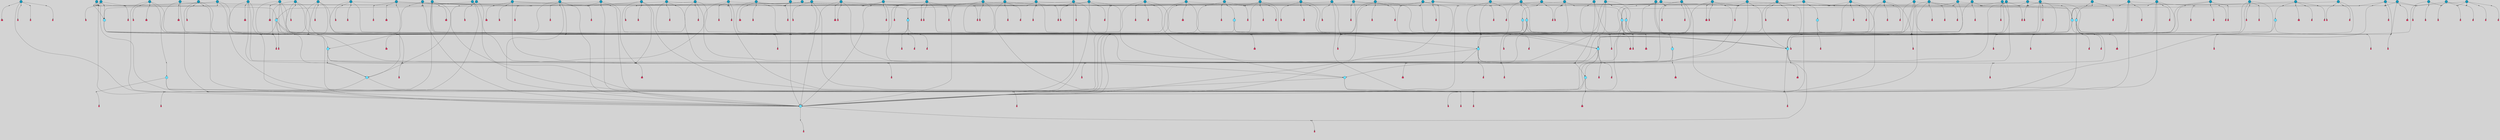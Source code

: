 // File exported with GEGELATI v1.3.1
// On the 2024-04-08 17:48:03
// With the File::TPGGraphDotExporter
digraph{
	graph[pad = "0.212, 0.055" bgcolor = lightgray]
	node[shape=circle style = filled label = ""]
		T3 [fillcolor="#66ddff"]
		T4 [fillcolor="#66ddff"]
		T7 [fillcolor="#66ddff"]
		T9 [fillcolor="#66ddff"]
		T11 [fillcolor="#66ddff"]
		T24 [fillcolor="#66ddff"]
		T27 [fillcolor="#66ddff"]
		T54 [fillcolor="#66ddff"]
		T129 [fillcolor="#66ddff"]
		T130 [fillcolor="#66ddff"]
		T159 [fillcolor="#1199bb"]
		T164 [fillcolor="#66ddff"]
		T195 [fillcolor="#66ddff"]
		T207 [fillcolor="#66ddff"]
		T212 [fillcolor="#1199bb"]
		T242 [fillcolor="#1199bb"]
		T250 [fillcolor="#1199bb"]
		T258 [fillcolor="#1199bb"]
		T264 [fillcolor="#66ddff"]
		T266 [fillcolor="#1199bb"]
		T268 [fillcolor="#66ddff"]
		T287 [fillcolor="#1199bb"]
		T293 [fillcolor="#1199bb"]
		T300 [fillcolor="#1199bb"]
		T307 [fillcolor="#1199bb"]
		T311 [fillcolor="#66ddff"]
		T312 [fillcolor="#1199bb"]
		T317 [fillcolor="#66ddff"]
		T318 [fillcolor="#1199bb"]
		T320 [fillcolor="#1199bb"]
		T324 [fillcolor="#66ddff"]
		T333 [fillcolor="#1199bb"]
		T335 [fillcolor="#1199bb"]
		T336 [fillcolor="#1199bb"]
		T344 [fillcolor="#1199bb"]
		T345 [fillcolor="#1199bb"]
		T347 [fillcolor="#1199bb"]
		T348 [fillcolor="#1199bb"]
		T353 [fillcolor="#1199bb"]
		T363 [fillcolor="#1199bb"]
		T365 [fillcolor="#66ddff"]
		T366 [fillcolor="#1199bb"]
		T376 [fillcolor="#66ddff"]
		T382 [fillcolor="#1199bb"]
		T383 [fillcolor="#1199bb"]
		T385 [fillcolor="#1199bb"]
		T389 [fillcolor="#66ddff"]
		T391 [fillcolor="#1199bb"]
		T392 [fillcolor="#1199bb"]
		T394 [fillcolor="#1199bb"]
		T395 [fillcolor="#1199bb"]
		T396 [fillcolor="#1199bb"]
		T397 [fillcolor="#1199bb"]
		T398 [fillcolor="#1199bb"]
		T399 [fillcolor="#1199bb"]
		T400 [fillcolor="#1199bb"]
		T401 [fillcolor="#1199bb"]
		T403 [fillcolor="#1199bb"]
		T404 [fillcolor="#1199bb"]
		T405 [fillcolor="#1199bb"]
		T406 [fillcolor="#1199bb"]
		T408 [fillcolor="#1199bb"]
		T409 [fillcolor="#1199bb"]
		T410 [fillcolor="#1199bb"]
		T412 [fillcolor="#1199bb"]
		T413 [fillcolor="#1199bb"]
		T414 [fillcolor="#1199bb"]
		T415 [fillcolor="#1199bb"]
		T417 [fillcolor="#1199bb"]
		T418 [fillcolor="#1199bb"]
		T422 [fillcolor="#1199bb"]
		T423 [fillcolor="#66ddff"]
		T428 [fillcolor="#1199bb"]
		T429 [fillcolor="#1199bb"]
		T430 [fillcolor="#1199bb"]
		T433 [fillcolor="#1199bb"]
		T435 [fillcolor="#1199bb"]
		T436 [fillcolor="#1199bb"]
		T438 [fillcolor="#1199bb"]
		T444 [fillcolor="#1199bb"]
		T448 [fillcolor="#1199bb"]
		T449 [fillcolor="#1199bb"]
		T450 [fillcolor="#1199bb"]
		T451 [fillcolor="#1199bb"]
		T452 [fillcolor="#1199bb"]
		T453 [fillcolor="#1199bb"]
		T454 [fillcolor="#1199bb"]
		T455 [fillcolor="#1199bb"]
		T459 [fillcolor="#1199bb"]
		T463 [fillcolor="#1199bb"]
		T464 [fillcolor="#1199bb"]
		T465 [fillcolor="#1199bb"]
		T466 [fillcolor="#1199bb"]
		T469 [fillcolor="#1199bb"]
		T470 [fillcolor="#1199bb"]
		T471 [fillcolor="#1199bb"]
		T472 [fillcolor="#1199bb"]
		T474 [fillcolor="#1199bb"]
		T475 [fillcolor="#1199bb"]
		T476 [fillcolor="#1199bb"]
		T477 [fillcolor="#1199bb"]
		T478 [fillcolor="#1199bb"]
		T479 [fillcolor="#1199bb"]
		P4252 [fillcolor="#cccccc" shape=point] //6|
		I4252 [shape=box style=invis label="6|1&2|6#1|7&#92;n10|7&2|0#1|5&#92;n9|4&0|1#2|2&#92;n8|6&0|0#1|0&#92;n"]
		P4252 -> I4252[style=invis]
		A3316 [fillcolor="#ff3366" shape=box margin=0.03 width=0 height=0 label="3"]
		T3 -> P4252 -> A3316
		P4253 [fillcolor="#cccccc" shape=point] //3|
		I4253 [shape=box style=invis label="7|6&2|4#0|2&#92;n10|3&2|7#1|4&#92;n11|6&0|4#0|1&#92;n7|1&0|0#2|6&#92;n7|6&0|3#2|6&#92;n4|0&2|6#0|1&#92;n4|4&2|5#0|2&#92;n4|6&0|4#2|7&#92;n10|0&2|3#1|5&#92;n2|6&0|5#0|2&#92;n1|0&2|3#0|7&#92;n1|6&2|0#0|5&#92;n6|2&0|1#0|7&#92;n9|2&0|3#2|7&#92;n5|3&0|6#0|6&#92;n1|7&2|5#2|3&#92;n8|1&2|7#0|6&#92;n1|0&2|5#2|1&#92;n7|1&2|2#2|5&#92;n7|4&2|6#0|3&#92;n"]
		P4253 -> I4253[style=invis]
		A3317 [fillcolor="#ff3366" shape=box margin=0.03 width=0 height=0 label="4"]
		T3 -> P4253 -> A3317
		P4254 [fillcolor="#cccccc" shape=point] //7|
		I4254 [shape=box style=invis label="0|2&2|4#2|6&#92;n5|3&0|6#0|1&#92;n4|7&2|6#0|5&#92;n7|6&0|7#0|5&#92;n10|7&2|2#1|1&#92;n"]
		P4254 -> I4254[style=invis]
		A3318 [fillcolor="#ff3366" shape=box margin=0.03 width=0 height=0 label="4"]
		T4 -> P4254 -> A3318
		P4255 [fillcolor="#cccccc" shape=point] //0|
		I4255 [shape=box style=invis label="2|5&0|1#0|6&#92;n6|1&2|2#2|7&#92;n8|0&0|3#1|4&#92;n4|3&2|5#2|4&#92;n8|1&2|4#0|0&#92;n6|6&0|1#2|6&#92;n11|7&2|4#2|5&#92;n6|2&2|4#0|2&#92;n8|5&2|4#2|4&#92;n2|1&2|1#2|2&#92;n2|7&2|5#2|6&#92;n9|7&0|5#0|4&#92;n1|2&0|5#2|6&#92;n4|2&2|3#2|7&#92;n3|3&2|1#0|2&#92;n"]
		P4255 -> I4255[style=invis]
		A3319 [fillcolor="#ff3366" shape=box margin=0.03 width=0 height=0 label="5"]
		T4 -> P4255 -> A3319
		P4256 [fillcolor="#cccccc" shape=point] //-3|
		I4256 [shape=box style=invis label="1|6&2|7#0|7&#92;n10|2&0|7#1|3&#92;n9|6&2|7#2|2&#92;n5|3&0|7#0|7&#92;n1|6&2|3#0|0&#92;n2|3&2|3#2|2&#92;n5|1&2|6#0|6&#92;n"]
		P4256 -> I4256[style=invis]
		A3320 [fillcolor="#ff3366" shape=box margin=0.03 width=0 height=0 label="7"]
		T7 -> P4256 -> A3320
		P4257 [fillcolor="#cccccc" shape=point] //5|
		I4257 [shape=box style=invis label="0|5&2|3#0|1&#92;n0|6&2|1#2|4&#92;n6|2&2|6#0|7&#92;n7|4&0|3#0|1&#92;n5|4&0|7#1|6&#92;n9|1&0|5#2|2&#92;n6|3&2|3#1|7&#92;n11|7&2|4#1|6&#92;n2|5&0|1#0|0&#92;n4|7&0|0#0|2&#92;n6|2&0|6#0|0&#92;n2|1&2|6#2|4&#92;n10|0&2|0#1|0&#92;n6|6&2|4#0|6&#92;n"]
		P4257 -> I4257[style=invis]
		A3321 [fillcolor="#ff3366" shape=box margin=0.03 width=0 height=0 label="8"]
		T7 -> P4257 -> A3321
		P4258 [fillcolor="#cccccc" shape=point] //-6|
		I4258 [shape=box style=invis label="11|1&0|7#2|0&#92;n10|4&0|1#1|0&#92;n4|3&2|4#2|1&#92;n0|5&2|0#0|0&#92;n6|1&0|0#0|3&#92;n8|2&2|0#0|4&#92;n11|4&2|0#1|6&#92;n7|0&2|6#2|3&#92;n5|3&2|6#2|0&#92;n2|0&2|0#0|4&#92;n"]
		P4258 -> I4258[style=invis]
		A3322 [fillcolor="#ff3366" shape=box margin=0.03 width=0 height=0 label="9"]
		T9 -> P4258 -> A3322
		P4259 [fillcolor="#cccccc" shape=point] //2|
		I4259 [shape=box style=invis label="6|3&2|7#1|4&#92;n8|6&0|0#2|5&#92;n2|1&0|2#0|3&#92;n8|7&0|6#0|4&#92;n2|1&2|0#0|1&#92;n0|0&2|2#2|3&#92;n6|6&0|7#2|1&#92;n6|1&0|7#2|6&#92;n5|4&2|7#0|4&#92;n0|3&0|4#2|0&#92;n11|0&2|0#2|5&#92;n4|5&2|5#2|4&#92;n5|7&0|6#0|4&#92;n9|7&2|5#0|3&#92;n5|4&2|1#0|3&#92;n5|3&0|1#1|7&#92;n0|4&0|3#2|5&#92;n"]
		P4259 -> I4259[style=invis]
		A3323 [fillcolor="#ff3366" shape=box margin=0.03 width=0 height=0 label="10"]
		T9 -> P4259 -> A3323
		P4260 [fillcolor="#cccccc" shape=point] //6|
		I4260 [shape=box style=invis label="3|0&2|7#2|2&#92;n3|2&0|4#2|5&#92;n5|1&0|2#1|0&#92;n8|7&0|1#2|0&#92;n8|5&0|3#0|6&#92;n0|2&0|2#2|3&#92;n1|5&2|5#0|5&#92;n5|6&0|6#0|7&#92;n6|7&0|0#2|6&#92;n1|2&2|3#0|0&#92;n7|7&2|3#0|4&#92;n0|7&2|7#0|6&#92;n1|0&2|2#2|7&#92;n4|4&0|1#0|0&#92;n"]
		P4260 -> I4260[style=invis]
		A3324 [fillcolor="#ff3366" shape=box margin=0.03 width=0 height=0 label="11"]
		T11 -> P4260 -> A3324
		P4261 [fillcolor="#cccccc" shape=point] //-4|
		I4261 [shape=box style=invis label="4|1&0|4#2|6&#92;n1|2&2|2#2|0&#92;n1|2&2|0#0|6&#92;n8|4&2|3#2|5&#92;n5|5&2|1#1|0&#92;n"]
		P4261 -> I4261[style=invis]
		A3325 [fillcolor="#ff3366" shape=box margin=0.03 width=0 height=0 label="12"]
		T11 -> P4261 -> A3325
		P4262 [fillcolor="#cccccc" shape=point] //-3|
		I4262 [shape=box style=invis label="8|1&2|3#0|5&#92;n0|6&0|5#0|5&#92;n3|7&2|1#0|6&#92;n3|5&0|1#0|0&#92;n9|5&2|0#0|4&#92;n3|5&0|2#0|3&#92;n10|6&2|4#1|0&#92;n9|4&2|7#2|6&#92;n1|7&2|5#2|2&#92;n"]
		P4262 -> I4262[style=invis]
		A3326 [fillcolor="#ff3366" shape=box margin=0.03 width=0 height=0 label="5"]
		T4 -> P4262 -> A3326
		P4263 [fillcolor="#cccccc" shape=point] //1|
		I4263 [shape=box style=invis label="5|1&0|6#2|7&#92;n2|4&0|4#2|2&#92;n0|6&0|5#0|4&#92;n10|6&2|5#1|6&#92;n9|3&0|1#1|7&#92;n10|3&2|2#1|0&#92;n5|0&0|0#2|1&#92;n11|3&2|3#1|5&#92;n10|3&0|1#1|0&#92;n2|4&0|1#0|1&#92;n0|2&0|3#2|4&#92;n9|2&2|1#2|5&#92;n11|7&2|6#2|6&#92;n"]
		P4263 -> I4263[style=invis]
		T24 -> P4263 -> T7
		P4264 [fillcolor="#cccccc" shape=point] //5|
		I4264 [shape=box style=invis label="3|0&2|0#0|1&#92;n3|0&0|7#0|1&#92;n5|3&0|2#2|6&#92;n4|4&2|4#2|6&#92;n11|2&0|7#1|6&#92;n2|7&2|2#2|5&#92;n9|3&2|6#2|7&#92;n7|7&0|0#0|4&#92;n6|1&2|4#2|3&#92;n5|4&2|0#1|6&#92;n1|3&0|7#0|4&#92;n"]
		P4264 -> I4264[style=invis]
		A3327 [fillcolor="#ff3366" shape=box margin=0.03 width=0 height=0 label="7"]
		T24 -> P4264 -> A3327
		P4265 [fillcolor="#cccccc" shape=point] //-2|
		I4265 [shape=box style=invis label="4|1&0|4#0|3&#92;n4|2&0|5#2|0&#92;n5|5&2|6#0|5&#92;n1|4&0|1#0|2&#92;n6|3&2|7#1|5&#92;n0|4&2|0#0|3&#92;n8|5&2|5#1|2&#92;n10|7&2|7#1|1&#92;n3|4&0|0#2|1&#92;n3|6&2|5#2|5&#92;n8|3&0|1#0|7&#92;n10|0&2|7#1|3&#92;n4|1&2|4#0|1&#92;n9|3&2|0#0|4&#92;n3|6&2|0#0|4&#92;n1|2&0|6#2|1&#92;n4|0&2|1#2|2&#92;n"]
		P4265 -> I4265[style=invis]
		A3328 [fillcolor="#ff3366" shape=box margin=0.03 width=0 height=0 label="14"]
		T24 -> P4265 -> A3328
		P4266 [fillcolor="#cccccc" shape=point] //2|
		I4266 [shape=box style=invis label="9|1&2|3#0|1&#92;n5|2&2|0#2|4&#92;n3|6&2|5#2|7&#92;n7|0&2|5#0|4&#92;n1|2&0|3#0|5&#92;n7|3&2|7#0|0&#92;n"]
		P4266 -> I4266[style=invis]
		A3329 [fillcolor="#ff3366" shape=box margin=0.03 width=0 height=0 label="2"]
		T27 -> P4266 -> A3329
		P4267 [fillcolor="#cccccc" shape=point] //-6|
		I4267 [shape=box style=invis label="7|5&0|4#0|4&#92;n11|0&2|5#2|1&#92;n"]
		P4267 -> I4267[style=invis]
		A3330 [fillcolor="#ff3366" shape=box margin=0.03 width=0 height=0 label="3"]
		T27 -> P4267 -> A3330
		T27 -> P4253
		T27 -> P4255
		P4268 [fillcolor="#cccccc" shape=point] //0|
		I4268 [shape=box style=invis label="4|0&0|3#2|7&#92;n10|2&0|3#1|7&#92;n3|5&0|2#0|3&#92;n4|5&0|0#2|1&#92;n10|7&2|0#1|2&#92;n5|3&2|3#1|6&#92;n9|5&2|0#0|4&#92;n5|4&2|7#0|2&#92;n10|3&2|7#1|4&#92;n7|2&0|1#2|6&#92;n8|6&0|5#0|5&#92;n8|7&2|3#0|5&#92;n2|6&2|4#0|0&#92;n"]
		P4268 -> I4268[style=invis]
		A3331 [fillcolor="#ff3366" shape=box margin=0.03 width=0 height=0 label="5"]
		T27 -> P4268 -> A3331
		P4269 [fillcolor="#cccccc" shape=point] //8|
		I4269 [shape=box style=invis label="9|0&0|1#2|0&#92;n10|1&2|5#1|4&#92;n8|2&2|6#0|4&#92;n2|4&2|5#2|3&#92;n4|2&2|2#0|2&#92;n7|5&0|2#0|0&#92;n8|2&2|1#1|3&#92;n8|7&0|7#2|1&#92;n1|1&0|0#0|7&#92;n5|6&2|5#1|0&#92;n6|6&2|5#0|0&#92;n11|4&0|3#2|6&#92;n4|2&2|4#0|7&#92;n5|6&0|1#2|0&#92;n11|3&0|2#0|7&#92;n"]
		P4269 -> I4269[style=invis]
		A3332 [fillcolor="#ff3366" shape=box margin=0.03 width=0 height=0 label="6"]
		T54 -> P4269 -> A3332
		T54 -> P4264
		P4270 [fillcolor="#cccccc" shape=point] //-10|
		I4270 [shape=box style=invis label="3|6&0|0#0|4&#92;n4|1&2|4#0|1&#92;n5|1&0|1#0|4&#92;n5|5&2|6#0|5&#92;n6|5&0|6#0|3&#92;n11|1&2|0#0|1&#92;n0|7&2|0#0|3&#92;n1|2&0|6#0|1&#92;n8|0&0|4#2|0&#92;n0|4&0|7#2|7&#92;n7|0&2|7#1|3&#92;n3|1&0|5#2|5&#92;n5|1&0|4#0|3&#92;n2|2&0|2#0|0&#92;n8|3&0|1#0|7&#92;n3|0&0|3#0|5&#92;n7|2&0|5#2|0&#92;n6|3&2|7#1|5&#92;n4|7&2|7#2|1&#92;n"]
		P4270 -> I4270[style=invis]
		A3333 [fillcolor="#ff3366" shape=box margin=0.03 width=0 height=0 label="14"]
		T54 -> P4270 -> A3333
		T54 -> P4257
		T129 -> P4269
		T129 -> P4264
		P4271 [fillcolor="#cccccc" shape=point] //10|
		I4271 [shape=box style=invis label="4|5&2|7#2|1&#92;n1|7&2|3#0|6&#92;n3|5&2|2#0|3&#92;n10|3&0|7#1|4&#92;n7|1&0|4#2|6&#92;n10|2&0|3#1|7&#92;n9|5&2|0#0|4&#92;n4|0&0|3#2|7&#92;n11|4&2|6#1|2&#92;n5|4&2|7#0|2&#92;n2|6&2|4#0|0&#92;n6|5&0|7#2|1&#92;n5|3&2|3#1|6&#92;n10|7&2|0#1|2&#92;n"]
		P4271 -> I4271[style=invis]
		A3334 [fillcolor="#ff3366" shape=box margin=0.03 width=0 height=0 label="5"]
		T129 -> P4271 -> A3334
		P4272 [fillcolor="#cccccc" shape=point] //5|
		I4272 [shape=box style=invis label="9|4&2|3#1|3&#92;n0|4&2|4#0|5&#92;n6|1&2|6#2|5&#92;n4|0&0|5#2|0&#92;n"]
		P4272 -> I4272[style=invis]
		A3335 [fillcolor="#ff3366" shape=box margin=0.03 width=0 height=0 label="7"]
		T129 -> P4272 -> A3335
		P4273 [fillcolor="#cccccc" shape=point] //6|
		I4273 [shape=box style=invis label="9|4&2|7#0|6&#92;n8|4&0|1#1|0&#92;n1|3&0|0#2|1&#92;n2|4&0|6#2|2&#92;n5|1&2|5#0|7&#92;n3|0&0|3#2|6&#92;n2|2&2|6#0|2&#92;n8|4&0|4#2|2&#92;n5|1&2|4#0|3&#92;n9|4&0|6#0|6&#92;n5|0&2|2#1|5&#92;n11|7&0|0#1|1&#92;n0|4&0|3#0|3&#92;n7|7&2|4#2|5&#92;n1|5&0|1#2|1&#92;n"]
		P4273 -> I4273[style=invis]
		A3336 [fillcolor="#ff3366" shape=box margin=0.03 width=0 height=0 label="1"]
		T129 -> P4273 -> A3336
		P4274 [fillcolor="#cccccc" shape=point] //-5|
		I4274 [shape=box style=invis label="10|6&2|5#1|6&#92;n9|3&0|1#1|7&#92;n2|4&0|1#0|1&#92;n11|3&0|7#1|6&#92;n5|1&0|6#2|7&#92;n8|0&0|0#0|1&#92;n0|6&0|7#0|4&#92;n6|7&2|6#2|6&#92;n11|0&2|3#0|5&#92;n"]
		P4274 -> I4274[style=invis]
		T130 -> P4274 -> T7
		P4275 [fillcolor="#cccccc" shape=point] //9|
		I4275 [shape=box style=invis label="9|0&2|4#1|2&#92;n10|3&0|5#1|7&#92;n"]
		P4275 -> I4275[style=invis]
		A3337 [fillcolor="#ff3366" shape=box margin=0.03 width=0 height=0 label="3"]
		T130 -> P4275 -> A3337
		P4276 [fillcolor="#cccccc" shape=point] //4|
		I4276 [shape=box style=invis label="7|1&2|6#1|3&#92;n10|1&0|3#1|6&#92;n8|5&2|3#2|1&#92;n11|5&0|0#2|6&#92;n4|1&0|6#0|0&#92;n11|1&0|2#0|3&#92;n2|0&2|1#0|7&#92;n"]
		P4276 -> I4276[style=invis]
		A3338 [fillcolor="#ff3366" shape=box margin=0.03 width=0 height=0 label="2"]
		T130 -> P4276 -> A3338
		P4277 [fillcolor="#cccccc" shape=point] //-10|
		I4277 [shape=box style=invis label="8|4&0|2#0|1&#92;n5|3&2|6#2|7&#92;n3|1&2|7#0|6&#92;n4|7&0|4#0|2&#92;n1|7&2|6#0|4&#92;n10|5&2|1#1|5&#92;n4|0&0|7#0|7&#92;n6|6&0|0#0|1&#92;n10|4&2|1#1|0&#92;n"]
		P4277 -> I4277[style=invis]
		A3339 [fillcolor="#ff3366" shape=box margin=0.03 width=0 height=0 label="5"]
		T130 -> P4277 -> A3339
		P4278 [fillcolor="#cccccc" shape=point] //7|
		I4278 [shape=box style=invis label="7|0&2|1#2|0&#92;n9|7&2|1#1|7&#92;n8|2&0|1#1|0&#92;n6|6&0|2#1|1&#92;n2|2&0|5#0|0&#92;n5|7&0|0#2|1&#92;n5|1&2|5#1|5&#92;n4|7&2|4#2|3&#92;n10|5&2|2#1|5&#92;n1|3&2|2#2|0&#92;n10|2&2|6#1|5&#92;n"]
		P4278 -> I4278[style=invis]
		A3340 [fillcolor="#ff3366" shape=box margin=0.03 width=0 height=0 label="1"]
		T159 -> P4278 -> A3340
		P4279 [fillcolor="#cccccc" shape=point] //7|
		I4279 [shape=box style=invis label="7|4&2|7#0|4&#92;n4|6&0|1#2|5&#92;n2|1&2|3#0|0&#92;n4|3&2|0#0|1&#92;n0|0&2|7#2|7&#92;n7|7&0|5#2|3&#92;n5|0&2|1#2|2&#92;n10|0&0|4#1|2&#92;n4|4&0|7#0|0&#92;n6|7&0|2#0|1&#92;n1|4&2|5#0|4&#92;n"]
		P4279 -> I4279[style=invis]
		A3341 [fillcolor="#ff3366" shape=box margin=0.03 width=0 height=0 label="0"]
		T159 -> P4279 -> A3341
		P4280 [fillcolor="#cccccc" shape=point] //5|
		I4280 [shape=box style=invis label="0|5&2|3#0|1&#92;n0|6&2|1#2|4&#92;n6|2&2|6#0|7&#92;n9|0&2|7#1|1&#92;n7|4&0|3#0|1&#92;n11|7&2|4#1|6&#92;n9|1&0|5#2|2&#92;n5|4&0|7#1|6&#92;n2|5&0|1#0|0&#92;n4|7&0|0#0|2&#92;n6|2&0|6#0|0&#92;n2|1&2|6#2|4&#92;n10|0&0|0#1|0&#92;n6|6&2|4#0|6&#92;n"]
		P4280 -> I4280[style=invis]
		T159 -> P4280 -> T129
		T164 -> P4255
		P4281 [fillcolor="#cccccc" shape=point] //-1|
		I4281 [shape=box style=invis label="6|4&0|4#2|4&#92;n4|5&2|5#2|4&#92;n9|7&2|5#0|3&#92;n3|7&2|6#0|6&#92;n8|7&0|6#0|4&#92;n2|1&2|0#0|1&#92;n8|6&0|0#2|5&#92;n2|1&0|2#0|3&#92;n6|1&0|7#2|6&#92;n6|3&0|1#1|6&#92;n5|4&2|7#0|4&#92;n0|7&0|4#2|0&#92;n11|0&2|0#2|5&#92;n3|7&2|0#2|7&#92;n8|3&2|7#1|4&#92;n5|7&0|6#0|4&#92;n0|0&2|3#2|3&#92;n5|4&2|1#0|3&#92;n0|4&0|3#2|5&#92;n"]
		P4281 -> I4281[style=invis]
		A3342 [fillcolor="#ff3366" shape=box margin=0.03 width=0 height=0 label="10"]
		T164 -> P4281 -> A3342
		P4282 [fillcolor="#cccccc" shape=point] //-7|
		I4282 [shape=box style=invis label="6|1&0|2#0|3&#92;n1|2&0|1#2|0&#92;n10|3&2|2#1|1&#92;n0|1&0|2#0|7&#92;n4|6&2|7#2|4&#92;n6|0&2|7#0|6&#92;n"]
		P4282 -> I4282[style=invis]
		A3343 [fillcolor="#ff3366" shape=box margin=0.03 width=0 height=0 label="7"]
		T164 -> P4282 -> A3343
		P4283 [fillcolor="#cccccc" shape=point] //-6|
		I4283 [shape=box style=invis label="11|7&0|1#0|6&#92;n3|5&0|1#0|3&#92;n1|5&0|5#0|6&#92;n1|7&2|5#2|2&#92;n0|0&0|2#2|2&#92;n4|4&0|1#0|5&#92;n6|4&2|2#0|2&#92;n0|6&2|5#0|5&#92;n0|3&2|2#2|6&#92;n"]
		P4283 -> I4283[style=invis]
		A3344 [fillcolor="#ff3366" shape=box margin=0.03 width=0 height=0 label="5"]
		T164 -> P4283 -> A3344
		P4284 [fillcolor="#cccccc" shape=point] //4|
		I4284 [shape=box style=invis label="4|3&0|6#0|3&#92;n5|7&2|3#2|2&#92;n5|6&0|7#1|2&#92;n1|4&2|6#0|3&#92;n8|4&2|1#2|5&#92;n9|5&2|4#1|4&#92;n2|4&0|5#0|7&#92;n10|0&0|6#1|3&#92;n3|0&0|6#0|2&#92;n2|7&2|7#2|6&#92;n5|2&0|5#1|5&#92;n10|4&2|5#1|7&#92;n4|0&0|4#2|4&#92;n11|1&0|4#2|6&#92;n10|6&2|0#1|4&#92;n9|7&0|3#1|4&#92;n4|5&2|7#0|6&#92;n11|5&2|6#2|3&#92;n0|3&0|5#0|1&#92;n"]
		P4284 -> I4284[style=invis]
		A3345 [fillcolor="#ff3366" shape=box margin=0.03 width=0 height=0 label="13"]
		T164 -> P4284 -> A3345
		P4285 [fillcolor="#cccccc" shape=point] //5|
		I4285 [shape=box style=invis label="3|0&2|0#2|1&#92;n3|0&0|7#0|1&#92;n5|3&0|2#2|6&#92;n4|4&2|4#2|6&#92;n5|4&2|0#1|6&#92;n2|7&2|2#2|5&#92;n1|3&0|7#0|4&#92;n11|6&2|2#0|7&#92;n7|7&0|0#0|4&#92;n6|1&2|4#2|3&#92;n11|0&0|7#1|6&#92;n9|3&2|6#2|7&#92;n"]
		P4285 -> I4285[style=invis]
		A3346 [fillcolor="#ff3366" shape=box margin=0.03 width=0 height=0 label="7"]
		T195 -> P4285 -> A3346
		P4286 [fillcolor="#cccccc" shape=point] //4|
		I4286 [shape=box style=invis label="7|1&0|6#0|1&#92;n6|7&2|7#1|7&#92;n10|1&2|1#1|1&#92;n9|6&2|2#1|4&#92;n4|7&0|4#2|2&#92;n9|6&0|5#1|1&#92;n10|0&2|6#1|6&#92;n5|1&0|1#2|3&#92;n10|1&0|5#1|0&#92;n3|4&2|3#0|0&#92;n8|2&0|5#2|4&#92;n1|6&2|0#0|0&#92;n2|3&0|1#2|6&#92;n5|2&2|2#1|6&#92;n2|2&0|1#2|1&#92;n3|1&2|7#0|3&#92;n6|7&2|3#0|4&#92;n"]
		P4286 -> I4286[style=invis]
		A3347 [fillcolor="#ff3366" shape=box margin=0.03 width=0 height=0 label="10"]
		T195 -> P4286 -> A3347
		P4287 [fillcolor="#cccccc" shape=point] //-4|
		I4287 [shape=box style=invis label="0|4&0|0#2|7&#92;n8|5&2|4#2|4&#92;n4|3&2|5#2|4&#92;n11|7&2|2#2|5&#92;n6|5&2|2#2|7&#92;n3|2&0|7#0|7&#92;n3|3&2|1#0|3&#92;n2|6&0|3#2|5&#92;n0|1&2|6#2|2&#92;n8|2&0|0#1|6&#92;n0|7&0|5#0|4&#92;n9|5&0|3#2|7&#92;n2|7&2|5#2|6&#92;n9|0&2|0#0|1&#92;n1|2&2|4#0|2&#92;n"]
		P4287 -> I4287[style=invis]
		T195 -> P4287 -> T27
		T195 -> P4279
		T207 -> P4278
		P4288 [fillcolor="#cccccc" shape=point] //-3|
		I4288 [shape=box style=invis label="3|7&0|0#0|2&#92;n11|5&0|1#1|1&#92;n4|1&0|6#2|6&#92;n4|0&0|1#0|5&#92;n"]
		P4288 -> I4288[style=invis]
		T207 -> P4288 -> T24
		P4289 [fillcolor="#cccccc" shape=point] //5|
		I4289 [shape=box style=invis label="8|1&2|6#0|6&#92;n3|0&0|7#0|1&#92;n11|3&0|2#2|6&#92;n4|4&2|4#2|6&#92;n11|2&0|7#1|6&#92;n2|7&2|2#2|5&#92;n7|7&0|0#0|4&#92;n6|1&2|4#2|3&#92;n5|4&2|0#1|6&#92;n3|0&2|0#0|1&#92;n1|3&0|7#0|4&#92;n"]
		P4289 -> I4289[style=invis]
		A3348 [fillcolor="#ff3366" shape=box margin=0.03 width=0 height=0 label="7"]
		T207 -> P4289 -> A3348
		P4290 [fillcolor="#cccccc" shape=point] //5|
		I4290 [shape=box style=invis label="10|4&2|6#1|2&#92;n8|4&0|1#1|0&#92;n0|4&2|6#0|0&#92;n8|4&2|5#2|1&#92;n7|5&2|5#1|0&#92;n3|6&0|6#2|2&#92;n1|7&0|7#0|5&#92;n2|0&0|7#2|4&#92;n9|4&2|6#2|7&#92;n2|6&2|2#0|0&#92;n11|7&2|7#0|7&#92;n5|5&0|0#0|1&#92;n10|1&0|0#1|0&#92;n7|3&0|1#2|5&#92;n9|2&2|7#1|5&#92;n9|0&2|5#1|2&#92;n1|6&2|4#2|2&#92;n3|3&2|2#0|7&#92;n1|6&2|0#0|0&#92;n6|4&2|6#1|0&#92;n"]
		P4290 -> I4290[style=invis]
		A3349 [fillcolor="#ff3366" shape=box margin=0.03 width=0 height=0 label="1"]
		T207 -> P4290 -> A3349
		P4291 [fillcolor="#cccccc" shape=point] //7|
		I4291 [shape=box style=invis label="6|1&2|6#2|7&#92;n7|0&2|4#2|3&#92;n3|3&0|7#0|6&#92;n5|4&0|2#2|4&#92;n8|5&2|6#2|7&#92;n0|0&2|3#0|3&#92;n5|4&2|4#2|6&#92;n"]
		P4291 -> I4291[style=invis]
		T207 -> P4291 -> T4
		P4292 [fillcolor="#cccccc" shape=point] //5|
		I4292 [shape=box style=invis label="9|4&2|3#1|3&#92;n0|4&2|4#0|5&#92;n6|1&2|6#2|5&#92;n4|0&0|5#2|0&#92;n"]
		P4292 -> I4292[style=invis]
		A3350 [fillcolor="#ff3366" shape=box margin=0.03 width=0 height=0 label="7"]
		T212 -> P4292 -> A3350
		P4293 [fillcolor="#cccccc" shape=point] //10|
		I4293 [shape=box style=invis label="4|5&2|7#2|1&#92;n1|7&2|3#0|6&#92;n3|5&2|2#0|3&#92;n10|3&0|7#1|4&#92;n7|1&0|4#2|6&#92;n10|2&0|3#1|7&#92;n9|5&2|0#0|4&#92;n4|0&0|3#2|7&#92;n11|4&2|6#1|2&#92;n5|4&2|7#0|2&#92;n2|6&2|4#0|0&#92;n6|5&0|7#2|1&#92;n5|3&2|3#1|6&#92;n10|7&2|0#1|2&#92;n"]
		P4293 -> I4293[style=invis]
		A3351 [fillcolor="#ff3366" shape=box margin=0.03 width=0 height=0 label="5"]
		T212 -> P4293 -> A3351
		P4294 [fillcolor="#cccccc" shape=point] //6|
		I4294 [shape=box style=invis label="9|4&2|7#0|6&#92;n8|4&0|1#1|0&#92;n1|3&0|0#2|1&#92;n2|4&0|6#2|2&#92;n5|1&2|5#0|7&#92;n3|0&0|3#2|6&#92;n2|2&2|6#0|2&#92;n8|4&0|4#2|2&#92;n5|1&2|4#0|3&#92;n9|4&0|6#0|6&#92;n5|0&2|2#1|5&#92;n11|7&0|0#1|1&#92;n0|4&0|3#0|3&#92;n7|7&2|4#2|5&#92;n1|5&0|1#2|1&#92;n"]
		P4294 -> I4294[style=invis]
		A3352 [fillcolor="#ff3366" shape=box margin=0.03 width=0 height=0 label="1"]
		T212 -> P4294 -> A3352
		P4295 [fillcolor="#cccccc" shape=point] //5|
		I4295 [shape=box style=invis label="3|0&2|0#0|1&#92;n3|0&0|7#0|1&#92;n5|3&0|2#2|6&#92;n4|4&2|4#2|6&#92;n11|2&0|7#1|6&#92;n2|7&2|2#2|5&#92;n9|3&2|6#2|7&#92;n7|7&0|0#0|4&#92;n6|1&2|4#2|3&#92;n5|4&2|0#1|6&#92;n1|3&0|7#0|4&#92;n"]
		P4295 -> I4295[style=invis]
		A3353 [fillcolor="#ff3366" shape=box margin=0.03 width=0 height=0 label="7"]
		T212 -> P4295 -> A3353
		P4296 [fillcolor="#cccccc" shape=point] //8|
		I4296 [shape=box style=invis label="9|0&0|1#2|0&#92;n10|1&2|5#1|4&#92;n8|2&2|6#0|4&#92;n2|4&2|5#2|3&#92;n4|2&2|2#0|2&#92;n7|5&0|2#0|0&#92;n8|2&2|1#1|3&#92;n8|7&0|7#2|1&#92;n1|1&0|0#0|7&#92;n5|6&2|5#1|0&#92;n6|6&2|5#0|0&#92;n11|4&0|3#2|6&#92;n4|2&2|4#0|7&#92;n5|6&0|1#2|0&#92;n11|3&0|2#0|7&#92;n"]
		P4296 -> I4296[style=invis]
		A3354 [fillcolor="#ff3366" shape=box margin=0.03 width=0 height=0 label="6"]
		T212 -> P4296 -> A3354
		P4297 [fillcolor="#cccccc" shape=point] //4|
		I4297 [shape=box style=invis label="7|1&2|6#1|3&#92;n2|6&0|7#2|4&#92;n8|0&2|3#2|1&#92;n4|0&2|4#2|6&#92;n4|1&0|6#0|0&#92;n2|5&2|1#0|7&#92;n"]
		P4297 -> I4297[style=invis]
		A3355 [fillcolor="#ff3366" shape=box margin=0.03 width=0 height=0 label="2"]
		T242 -> P4297 -> A3355
		P4298 [fillcolor="#cccccc" shape=point] //5|
		I4298 [shape=box style=invis label="1|6&2|7#0|7&#92;n9|2&2|7#2|2&#92;n10|2&0|7#1|3&#92;n5|3&0|7#0|7&#92;n7|0&2|7#2|2&#92;n1|6&2|3#0|0&#92;n2|3&2|3#2|2&#92;n"]
		P4298 -> I4298[style=invis]
		A3356 [fillcolor="#ff3366" shape=box margin=0.03 width=0 height=0 label="7"]
		T242 -> P4298 -> A3356
		P4299 [fillcolor="#cccccc" shape=point] //-4|
		I4299 [shape=box style=invis label="0|7&2|5#0|4&#92;n8|5&0|5#2|7&#92;n5|6&0|7#0|4&#92;n7|0&0|5#2|1&#92;n10|6&2|1#1|2&#92;n0|0&2|1#0|6&#92;n8|4&0|5#0|6&#92;n4|2&0|5#2|4&#92;n"]
		P4299 -> I4299[style=invis]
		A3357 [fillcolor="#ff3366" shape=box margin=0.03 width=0 height=0 label="5"]
		T242 -> P4299 -> A3357
		P4300 [fillcolor="#cccccc" shape=point] //-7|
		I4300 [shape=box style=invis label="9|7&2|6#0|3&#92;n10|7&0|7#1|7&#92;n3|3&0|7#0|1&#92;n8|2&2|7#1|5&#92;n6|1&0|7#0|6&#92;n0|3&0|0#2|3&#92;n4|5&0|1#0|2&#92;n7|4&2|1#0|1&#92;n"]
		P4300 -> I4300[style=invis]
		A3358 [fillcolor="#ff3366" shape=box margin=0.03 width=0 height=0 label="0"]
		T242 -> P4300 -> A3358
		P4301 [fillcolor="#cccccc" shape=point] //-2|
		I4301 [shape=box style=invis label="11|7&2|0#1|7&#92;n4|3&0|1#2|5&#92;n0|4&2|4#2|7&#92;n1|6&0|0#0|4&#92;n4|0&0|0#0|5&#92;n0|6&2|3#2|0&#92;n9|6&2|5#1|3&#92;n0|7&2|1#2|5&#92;n4|4&0|5#0|1&#92;n10|4&0|0#1|0&#92;n"]
		P4301 -> I4301[style=invis]
		A3359 [fillcolor="#ff3366" shape=box margin=0.03 width=0 height=0 label="12"]
		T242 -> P4301 -> A3359
		P4302 [fillcolor="#cccccc" shape=point] //8|
		I4302 [shape=box style=invis label="5|4&2|1#1|0&#92;n3|0&0|3#2|0&#92;n3|7&2|2#0|6&#92;n6|6&0|2#2|4&#92;n0|0&0|2#0|6&#92;n"]
		P4302 -> I4302[style=invis]
		T250 -> P4302 -> T164
		T250 -> P4285
		T250 -> P4279
		T250 -> P4264
		P4303 [fillcolor="#cccccc" shape=point] //10|
		I4303 [shape=box style=invis label="6|1&2|4#2|3&#92;n3|0&0|7#0|1&#92;n5|3&0|2#2|6&#92;n4|4&0|4#2|6&#92;n5|4&2|0#1|6&#92;n10|5&0|6#1|5&#92;n2|5&2|1#2|2&#92;n1|3&0|7#0|4&#92;n3|0&2|0#0|1&#92;n11|2&0|5#1|6&#92;n9|3&2|6#2|7&#92;n7|7&0|0#0|4&#92;n"]
		P4303 -> I4303[style=invis]
		A3360 [fillcolor="#ff3366" shape=box margin=0.03 width=0 height=0 label="7"]
		T250 -> P4303 -> A3360
		T258 -> P4285
		T258 -> P4287
		T258 -> P4279
		P4304 [fillcolor="#cccccc" shape=point] //-6|
		I4304 [shape=box style=invis label="11|1&0|7#2|3&#92;n5|3&2|6#2|0&#92;n5|7&0|7#2|0&#92;n4|3&2|4#2|1&#92;n11|4&2|0#1|6&#92;n6|1&0|0#0|3&#92;n8|2&2|0#0|4&#92;n0|4&2|0#0|0&#92;n7|0&2|6#2|3&#92;n10|4&0|1#1|0&#92;n2|0&2|0#0|4&#92;n"]
		P4304 -> I4304[style=invis]
		A3361 [fillcolor="#ff3366" shape=box margin=0.03 width=0 height=0 label="9"]
		T258 -> P4304 -> A3361
		T258 -> P4281
		T264 -> P4301
		P4305 [fillcolor="#cccccc" shape=point] //-3|
		I4305 [shape=box style=invis label="7|2&2|4#0|2&#92;n4|1&2|6#0|1&#92;n11|6&0|4#0|1&#92;n7|1&0|0#2|6&#92;n6|2&0|1#0|7&#92;n10|3&2|7#1|4&#92;n3|5&2|3#0|1&#92;n4|4&2|5#0|2&#92;n4|6&0|4#2|7&#92;n2|5&0|5#0|2&#92;n10|0&2|3#1|4&#92;n0|1&2|7#0|6&#92;n7|6&0|3#2|6&#92;n1|3&0|6#2|0&#92;n5|3&0|6#0|6&#92;n1|4&2|5#2|3&#92;n1|6&2|0#0|5&#92;n9|2&0|3#2|7&#92;n7|1&2|2#2|5&#92;n"]
		P4305 -> I4305[style=invis]
		T264 -> P4305 -> T207
		P4306 [fillcolor="#cccccc" shape=point] //2|
		I4306 [shape=box style=invis label="4|1&0|4#2|6&#92;n5|5&2|1#1|0&#92;n1|0&2|0#0|6&#92;n8|4&2|3#2|5&#92;n"]
		P4306 -> I4306[style=invis]
		T264 -> P4306 -> T11
		T266 -> P4274
		P4307 [fillcolor="#cccccc" shape=point] //2|
		I4307 [shape=box style=invis label="2|4&0|7#2|1&#92;n1|0&2|4#2|3&#92;n"]
		P4307 -> I4307[style=invis]
		A3362 [fillcolor="#ff3366" shape=box margin=0.03 width=0 height=0 label="3"]
		T266 -> P4307 -> A3362
		P4308 [fillcolor="#cccccc" shape=point] //-6|
		I4308 [shape=box style=invis label="3|5&0|0#0|2&#92;n6|6&2|1#2|6&#92;n4|6&0|1#2|5&#92;n7|1&0|6#1|3&#92;n11|1&2|4#0|5&#92;n1|2&0|1#2|3&#92;n4|3&0|5#2|4&#92;n4|0&0|5#2|0&#92;n8|5&2|4#2|4&#92;n2|4&0|1#0|6&#92;n5|1&2|4#0|0&#92;n3|3&2|1#0|2&#92;n9|7&0|5#0|4&#92;n2|2&0|6#2|0&#92;n7|1&2|2#2|2&#92;n"]
		P4308 -> I4308[style=invis]
		A3363 [fillcolor="#ff3366" shape=box margin=0.03 width=0 height=0 label="5"]
		T266 -> P4308 -> A3363
		P4309 [fillcolor="#cccccc" shape=point] //3|
		I4309 [shape=box style=invis label="4|7&0|7#2|7&#92;n11|5&2|6#0|2&#92;n5|5&2|6#2|0&#92;n3|2&0|6#0|3&#92;n10|2&2|5#1|5&#92;n9|4&2|3#1|5&#92;n2|5&2|7#2|4&#92;n11|3&2|5#1|0&#92;n7|0&0|7#2|1&#92;n1|2&0|5#0|1&#92;n"]
		P4309 -> I4309[style=invis]
		A3364 [fillcolor="#ff3366" shape=box margin=0.03 width=0 height=0 label="5"]
		T266 -> P4309 -> A3364
		P4310 [fillcolor="#cccccc" shape=point] //8|
		I4310 [shape=box style=invis label="9|0&0|1#2|0&#92;n10|1&2|5#1|4&#92;n8|2&2|6#0|4&#92;n4|5&0|3#0|1&#92;n2|4&2|5#2|3&#92;n4|2&2|2#0|2&#92;n7|5&0|2#0|0&#92;n8|2&2|1#1|3&#92;n8|7&0|7#2|1&#92;n1|1&0|0#0|7&#92;n5|6&2|5#1|0&#92;n6|3&2|5#0|0&#92;n11|4&0|3#2|6&#92;n1|2&2|4#0|7&#92;n5|6&0|1#2|0&#92;n11|3&0|2#0|7&#92;n"]
		P4310 -> I4310[style=invis]
		A3365 [fillcolor="#ff3366" shape=box margin=0.03 width=0 height=0 label="6"]
		T266 -> P4310 -> A3365
		T268 -> P4278
		T268 -> P4279
		T268 -> P4305
		P4311 [fillcolor="#cccccc" shape=point] //5|
		I4311 [shape=box style=invis label="1|6&2|7#0|7&#92;n9|2&2|7#2|3&#92;n10|2&0|7#1|3&#92;n0|0&2|7#2|2&#92;n1|6&2|3#0|0&#92;n2|3&2|3#2|2&#92;n"]
		P4311 -> I4311[style=invis]
		A3366 [fillcolor="#ff3366" shape=box margin=0.03 width=0 height=0 label="7"]
		T268 -> P4311 -> A3366
		P4312 [fillcolor="#cccccc" shape=point] //-6|
		I4312 [shape=box style=invis label="6|0&0|5#2|5&#92;n0|3&2|1#2|1&#92;n"]
		P4312 -> I4312[style=invis]
		A3367 [fillcolor="#ff3366" shape=box margin=0.03 width=0 height=0 label="3"]
		T268 -> P4312 -> A3367
		P4313 [fillcolor="#cccccc" shape=point] //2|
		I4313 [shape=box style=invis label="1|7&0|0#2|1&#92;n11|7&2|0#1|3&#92;n4|3&0|1#0|5&#92;n1|6&2|4#2|4&#92;n8|6&2|4#0|0&#92;n2|7&2|5#2|6&#92;n9|6&2|3#2|2&#92;n10|4&2|0#1|0&#92;n9|0&2|5#1|3&#92;n6|1&2|6#2|7&#92;n4|4&0|5#0|1&#92;n"]
		P4313 -> I4313[style=invis]
		A3368 [fillcolor="#ff3366" shape=box margin=0.03 width=0 height=0 label="12"]
		T287 -> P4313 -> A3368
		P4314 [fillcolor="#cccccc" shape=point] //-10|
		I4314 [shape=box style=invis label="9|6&0|2#2|6&#92;n11|0&2|6#1|5&#92;n10|6&0|7#1|5&#92;n3|0&0|6#0|7&#92;n9|4&2|6#0|3&#92;n10|6&2|4#1|6&#92;n"]
		P4314 -> I4314[style=invis]
		A3369 [fillcolor="#ff3366" shape=box margin=0.03 width=0 height=0 label="4"]
		T287 -> P4314 -> A3369
		P4315 [fillcolor="#cccccc" shape=point] //7|
		I4315 [shape=box style=invis label="7|2&0|4#1|3&#92;n7|7&0|0#0|4&#92;n4|4&2|4#2|6&#92;n2|3&2|2#2|5&#92;n8|0&0|2#2|1&#92;n9|3&2|6#2|7&#92;n6|4&2|4#2|3&#92;n3|3&2|0#0|1&#92;n6|4&2|0#1|6&#92;n5|3&0|7#0|4&#92;n"]
		P4315 -> I4315[style=invis]
		A3370 [fillcolor="#ff3366" shape=box margin=0.03 width=0 height=0 label="7"]
		T287 -> P4315 -> A3370
		P4316 [fillcolor="#cccccc" shape=point] //-6|
		I4316 [shape=box style=invis label="9|0&2|0#0|1&#92;n3|2&0|2#0|3&#92;n5|4&0|5#1|7&#92;n2|1&0|4#0|3&#92;n9|2&2|0#2|4&#92;n7|6&0|4#0|2&#92;n2|3&0|6#2|6&#92;n1|2&0|3#2|0&#92;n"]
		P4316 -> I4316[style=invis]
		T287 -> P4316 -> T54
		T287 -> P4274
		P4317 [fillcolor="#cccccc" shape=point] //5|
		I4317 [shape=box style=invis label="1|0&2|4#2|6&#92;n"]
		P4317 -> I4317[style=invis]
		A3371 [fillcolor="#ff3366" shape=box margin=0.03 width=0 height=0 label="3"]
		T293 -> P4317 -> A3371
		T293 -> P4309
		P4318 [fillcolor="#cccccc" shape=point] //-4|
		I4318 [shape=box style=invis label="1|3&2|2#2|0&#92;n4|6&0|2#0|1&#92;n5|1&2|5#1|3&#92;n4|7&2|4#2|3&#92;n10|5&0|2#1|5&#92;n6|5&0|6#1|0&#92;n11|7&2|1#1|7&#92;n7|1&2|1#2|0&#92;n10|0&2|6#1|5&#92;n"]
		P4318 -> I4318[style=invis]
		T293 -> P4318 -> T130
		T293 -> P4310
		T293 -> P4264
		P4319 [fillcolor="#cccccc" shape=point] //5|
		I4319 [shape=box style=invis label="5|0&2|2#1|5&#92;n0|3&0|4#0|0&#92;n6|0&2|1#1|6&#92;n"]
		P4319 -> I4319[style=invis]
		A3372 [fillcolor="#ff3366" shape=box margin=0.03 width=0 height=0 label="2"]
		T300 -> P4319 -> A3372
		P4320 [fillcolor="#cccccc" shape=point] //-4|
		I4320 [shape=box style=invis label="4|5&0|7#0|5&#92;n1|3&2|3#2|6&#92;n8|0&2|5#2|5&#92;n3|1&2|5#2|5&#92;n0|2&0|4#0|0&#92;n10|5&2|3#1|4&#92;n1|0&2|6#0|0&#92;n0|1&2|4#2|4&#92;n"]
		P4320 -> I4320[style=invis]
		A3373 [fillcolor="#ff3366" shape=box margin=0.03 width=0 height=0 label="1"]
		T300 -> P4320 -> A3373
		T300 -> P4264
		T300 -> P4282
		P4321 [fillcolor="#cccccc" shape=point] //6|
		I4321 [shape=box style=invis label="6|3&2|5#1|5&#92;n7|5&2|1#2|6&#92;n1|4&2|2#0|6&#92;n3|7&0|6#2|5&#92;n7|3&2|6#2|5&#92;n1|0&2|5#0|0&#92;n10|5&2|2#1|1&#92;n10|7&0|1#1|6&#92;n11|0&0|6#0|6&#92;n10|5&2|6#1|5&#92;n3|3&0|1#0|3&#92;n11|6&0|7#2|1&#92;n7|4&0|7#2|4&#92;n0|0&2|3#0|0&#92;n"]
		P4321 -> I4321[style=invis]
		T300 -> P4321 -> T9
		P4322 [fillcolor="#cccccc" shape=point] //-1|
		I4322 [shape=box style=invis label="6|5&2|4#1|4&#92;n0|7&2|6#2|1&#92;n3|5&0|7#2|7&#92;n1|7&0|7#0|4&#92;n1|0&2|0#0|0&#92;n2|1&2|4#0|4&#92;n"]
		P4322 -> I4322[style=invis]
		T307 -> P4322 -> T7
		P4323 [fillcolor="#cccccc" shape=point] //8|
		I4323 [shape=box style=invis label="10|3&2|2#1|5&#92;n6|3&0|7#1|3&#92;n0|0&2|0#0|4&#92;n4|0&2|0#0|7&#92;n4|5&0|4#2|2&#92;n0|6&2|0#2|0&#92;n10|3&0|1#1|0&#92;n1|3&2|7#2|2&#92;n8|2&2|0#0|4&#92;n3|7&0|0#0|5&#92;n11|2&0|3#1|4&#92;n6|5&0|1#1|6&#92;n5|0&0|7#0|0&#92;n6|4&2|0#1|6&#92;n"]
		P4323 -> I4323[style=invis]
		A3374 [fillcolor="#ff3366" shape=box margin=0.03 width=0 height=0 label="9"]
		T307 -> P4323 -> A3374
		P4324 [fillcolor="#cccccc" shape=point] //7|
		I4324 [shape=box style=invis label="3|3&2|7#0|4&#92;n4|3&2|6#0|3&#92;n8|4&0|6#1|2&#92;n5|6&2|3#0|4&#92;n0|7&2|1#0|5&#92;n8|7&2|2#2|5&#92;n9|1&0|0#1|0&#92;n10|1&2|1#1|4&#92;n10|5&0|6#1|7&#92;n5|2&2|3#0|4&#92;n2|0&2|6#2|7&#92;n1|7&0|1#0|7&#92;n"]
		P4324 -> I4324[style=invis]
		A3375 [fillcolor="#ff3366" shape=box margin=0.03 width=0 height=0 label="2"]
		T307 -> P4324 -> A3375
		P4325 [fillcolor="#cccccc" shape=point] //10|
		I4325 [shape=box style=invis label="7|0&2|7#2|2&#92;n8|3&2|1#2|3&#92;n1|6&2|4#0|7&#92;n5|7&2|7#1|1&#92;n8|5&2|2#1|2&#92;n8|0&2|6#2|2&#92;n11|5&0|0#0|1&#92;n0|4&0|3#0|6&#92;n9|2&2|7#2|2&#92;n6|2&0|7#1|1&#92;n9|2&0|2#0|6&#92;n"]
		P4325 -> I4325[style=invis]
		A3376 [fillcolor="#ff3366" shape=box margin=0.03 width=0 height=0 label="7"]
		T307 -> P4325 -> A3376
		P4326 [fillcolor="#cccccc" shape=point] //2|
		I4326 [shape=box style=invis label="11|0&2|3#0|7&#92;n10|4&2|5#1|6&#92;n4|7&0|2#2|3&#92;n6|0&2|6#0|6&#92;n9|0&0|7#0|5&#92;n7|2&2|4#1|2&#92;n5|1&2|6#2|7&#92;n"]
		P4326 -> I4326[style=invis]
		T311 -> P4326 -> T7
		P4327 [fillcolor="#cccccc" shape=point] //5|
		I4327 [shape=box style=invis label="5|4&2|0#1|6&#92;n3|0&0|7#0|1&#92;n5|3&0|2#2|6&#92;n11|2&0|7#1|6&#92;n2|7&2|2#2|5&#92;n9|3&2|6#2|7&#92;n7|7&0|0#0|4&#92;n6|1&2|4#2|3&#92;n3|0&2|0#0|1&#92;n1|3&2|7#0|4&#92;n"]
		P4327 -> I4327[style=invis]
		A3377 [fillcolor="#ff3366" shape=box margin=0.03 width=0 height=0 label="7"]
		T311 -> P4327 -> A3377
		T311 -> P4301
		P4328 [fillcolor="#cccccc" shape=point] //-1|
		I4328 [shape=box style=invis label="1|7&2|1#0|6&#92;n8|1&2|3#0|5&#92;n10|6&2|7#1|0&#92;n1|7&2|5#0|2&#92;n0|3&0|3#2|2&#92;n3|5&0|1#0|0&#92;n3|5&0|2#0|3&#92;n1|5&2|0#0|4&#92;n5|7&2|2#2|5&#92;n4|0&2|3#0|3&#92;n"]
		P4328 -> I4328[style=invis]
		T311 -> P4328 -> T3
		P4329 [fillcolor="#cccccc" shape=point] //2|
		I4329 [shape=box style=invis label="4|1&0|5#0|1&#92;n6|4&0|7#2|4&#92;n10|5&2|6#1|4&#92;n9|2&0|4#2|3&#92;n6|2&2|3#1|7&#92;n8|1&0|2#0|3&#92;n4|0&2|0#0|1&#92;n"]
		P4329 -> I4329[style=invis]
		T311 -> P4329 -> T54
		P4330 [fillcolor="#cccccc" shape=point] //-4|
		I4330 [shape=box style=invis label="7|5&2|5#1|5&#92;n9|6&2|3#0|3&#92;n10|6&2|1#1|0&#92;n8|0&0|5#1|3&#92;n6|6&2|5#0|7&#92;n7|5&2|2#0|7&#92;n"]
		P4330 -> I4330[style=invis]
		A3378 [fillcolor="#ff3366" shape=box margin=0.03 width=0 height=0 label="7"]
		T312 -> P4330 -> A3378
		T312 -> P4252
		P4331 [fillcolor="#cccccc" shape=point] //8|
		I4331 [shape=box style=invis label="9|4&2|3#1|6&#92;n5|0&2|0#0|2&#92;n4|0&0|5#2|3&#92;n5|0&2|6#0|7&#92;n6|0&2|6#2|5&#92;n0|4&2|4#0|5&#92;n"]
		P4331 -> I4331[style=invis]
		A3379 [fillcolor="#ff3366" shape=box margin=0.03 width=0 height=0 label="7"]
		T312 -> P4331 -> A3379
		P4332 [fillcolor="#cccccc" shape=point] //2|
		I4332 [shape=box style=invis label="7|1&0|6#0|1&#92;n5|2&2|5#1|6&#92;n10|1&2|1#1|1&#92;n4|7&0|4#2|2&#92;n11|7&0|4#2|7&#92;n5|0&0|5#1|7&#92;n8|2&0|5#2|4&#92;n10|0&2|6#1|6&#92;n5|1&0|1#2|3&#92;n1|6&2|0#0|1&#92;n9|6&2|2#1|4&#92;n3|4&2|3#0|0&#92;n10|1&0|1#1|0&#92;n2|2&0|1#2|1&#92;n3|1&2|7#0|3&#92;n"]
		P4332 -> I4332[style=invis]
		A3380 [fillcolor="#ff3366" shape=box margin=0.03 width=0 height=0 label="10"]
		T312 -> P4332 -> A3380
		P4333 [fillcolor="#cccccc" shape=point] //1|
		I4333 [shape=box style=invis label="2|2&2|3#0|2&#92;n2|2&0|5#2|5&#92;n8|4&0|1#1|0&#92;n9|7&0|6#0|3&#92;n5|1&2|2#0|7&#92;n10|7&0|7#1|3&#92;n7|7&2|4#2|5&#92;n5|5&0|2#2|1&#92;n2|6&2|2#0|0&#92;n9|3&2|2#2|0&#92;n0|6&0|6#2|2&#92;n7|7&0|1#2|3&#92;n3|6&0|1#0|5&#92;n1|5&0|1#2|7&#92;n"]
		P4333 -> I4333[style=invis]
		A3381 [fillcolor="#ff3366" shape=box margin=0.03 width=0 height=0 label="1"]
		T312 -> P4333 -> A3381
		P4334 [fillcolor="#cccccc" shape=point] //7|
		I4334 [shape=box style=invis label="9|6&2|6#1|3&#92;n9|7&2|0#1|7&#92;n3|0&2|0#0|0&#92;n1|6&0|0#0|4&#92;n7|4&0|3#0|1&#92;n"]
		P4334 -> I4334[style=invis]
		A3382 [fillcolor="#ff3366" shape=box margin=0.03 width=0 height=0 label="12"]
		T318 -> P4334 -> A3382
		P4335 [fillcolor="#cccccc" shape=point] //-9|
		I4335 [shape=box style=invis label="7|1&0|0#2|6&#92;n1|6&0|4#2|7&#92;n7|6&2|4#0|2&#92;n10|7&2|1#1|3&#92;n7|6&0|3#2|6&#92;n4|0&2|2#2|1&#92;n1|0&0|5#2|3&#92;n6|1&2|6#1|1&#92;n7|4&2|6#1|0&#92;n9|5&0|1#0|2&#92;n9|2&0|3#0|7&#92;n6|0&2|7#0|6&#92;n10|5&2|3#1|5&#92;n10|0&2|7#1|4&#92;n1|0&2|3#0|7&#92;n5|2&0|6#0|6&#92;n2|6&0|1#0|2&#92;n7|4&2|5#0|3&#92;n3|6&2|4#0|5&#92;n1|6&2|0#0|5&#92;n"]
		P4335 -> I4335[style=invis]
		A3383 [fillcolor="#ff3366" shape=box margin=0.03 width=0 height=0 label="4"]
		T318 -> P4335 -> A3383
		P4336 [fillcolor="#cccccc" shape=point] //-7|
		I4336 [shape=box style=invis label="9|1&2|7#2|1&#92;n7|0&2|0#2|7&#92;n2|3&2|3#2|2&#92;n8|5&2|1#0|3&#92;n5|5&0|7#0|1&#92;n1|6&2|7#0|7&#92;n10|2&0|7#1|3&#92;n6|4&2|2#2|4&#92;n0|6&2|5#0|2&#92;n"]
		P4336 -> I4336[style=invis]
		A3384 [fillcolor="#ff3366" shape=box margin=0.03 width=0 height=0 label="7"]
		T318 -> P4336 -> A3384
		P4337 [fillcolor="#cccccc" shape=point] //3|
		I4337 [shape=box style=invis label="7|6&2|4#0|2&#92;n10|3&2|7#1|4&#92;n11|6&0|4#0|1&#92;n7|1&0|0#2|6&#92;n7|6&0|3#2|6&#92;n4|0&2|6#0|1&#92;n4|4&2|5#0|2&#92;n4|6&0|4#2|7&#92;n10|0&2|3#1|5&#92;n2|6&0|5#0|2&#92;n1|0&2|3#0|7&#92;n1|6&2|0#0|5&#92;n6|2&0|1#0|7&#92;n9|2&0|3#2|7&#92;n5|3&0|6#0|6&#92;n1|7&2|5#2|3&#92;n8|1&2|7#0|6&#92;n1|0&2|5#2|1&#92;n7|1&2|2#2|5&#92;n7|4&2|6#0|3&#92;n"]
		P4337 -> I4337[style=invis]
		A3385 [fillcolor="#ff3366" shape=box margin=0.03 width=0 height=0 label="4"]
		T317 -> P4337 -> A3385
		P4338 [fillcolor="#cccccc" shape=point] //6|
		I4338 [shape=box style=invis label="6|1&2|6#1|7&#92;n10|7&2|0#1|5&#92;n9|4&0|1#2|2&#92;n8|6&0|0#1|0&#92;n"]
		P4338 -> I4338[style=invis]
		A3386 [fillcolor="#ff3366" shape=box margin=0.03 width=0 height=0 label="3"]
		T317 -> P4338 -> A3386
		P4339 [fillcolor="#cccccc" shape=point] //-9|
		I4339 [shape=box style=invis label="11|5&0|0#2|6&#92;n8|5&2|3#2|1&#92;n7|1&0|6#1|3&#92;n11|4&0|2#0|1&#92;n9|0&2|7#1|6&#92;n10|1&0|3#1|6&#92;n0|3&0|4#2|5&#92;n5|7&2|3#1|6&#92;n2|0&2|1#0|7&#92;n"]
		P4339 -> I4339[style=invis]
		A3387 [fillcolor="#ff3366" shape=box margin=0.03 width=0 height=0 label="2"]
		T318 -> P4339 -> A3387
		P4340 [fillcolor="#cccccc" shape=point] //-1|
		I4340 [shape=box style=invis label="1|7&2|1#0|6&#92;n8|1&2|3#0|5&#92;n10|6&2|7#1|0&#92;n1|7&2|5#0|2&#92;n0|3&0|3#2|2&#92;n3|5&0|1#0|0&#92;n3|5&0|2#0|3&#92;n1|5&2|0#0|4&#92;n5|7&2|2#2|5&#92;n4|0&2|3#0|3&#92;n"]
		P4340 -> I4340[style=invis]
		T318 -> P4340 -> T317
		P4341 [fillcolor="#cccccc" shape=point] //8|
		I4341 [shape=box style=invis label="11|6&2|5#0|7&#92;n10|6&0|7#1|1&#92;n4|5&0|6#2|3&#92;n3|0&2|0#2|6&#92;n11|3&0|7#1|6&#92;n6|3&0|2#2|1&#92;n7|4&0|0#0|4&#92;n1|3&0|7#2|4&#92;n10|1&2|4#1|3&#92;n0|4&2|0#0|6&#92;n8|2&2|1#2|5&#92;n5|0&0|2#2|6&#92;n11|6&0|5#2|1&#92;n"]
		P4341 -> I4341[style=invis]
		T320 -> P4341 -> T3
		T320 -> P4286
		P4342 [fillcolor="#cccccc" shape=point] //-9|
		I4342 [shape=box style=invis label="2|0&2|0#2|1&#92;n4|4&2|4#2|6&#92;n9|1&0|3#1|7&#92;n5|3&0|2#2|6&#92;n2|7&2|2#2|5&#92;n5|4&2|0#1|6&#92;n3|0&0|7#0|1&#92;n1|3&0|7#0|4&#92;n11|6&2|2#0|7&#92;n7|7&0|0#0|4&#92;n11|0&0|7#1|6&#92;n9|3&2|6#2|7&#92;n"]
		P4342 -> I4342[style=invis]
		A3388 [fillcolor="#ff3366" shape=box margin=0.03 width=0 height=0 label="7"]
		T320 -> P4342 -> A3388
		P4343 [fillcolor="#cccccc" shape=point] //-2|
		I4343 [shape=box style=invis label="7|4&0|2#2|6&#92;n5|7&0|5#0|4&#92;n3|0&0|7#2|4&#92;n5|5&0|0#0|7&#92;n11|7&2|2#2|3&#92;n"]
		P4343 -> I4343[style=invis]
		A3389 [fillcolor="#ff3366" shape=box margin=0.03 width=0 height=0 label="3"]
		T324 -> P4343 -> A3389
		P4344 [fillcolor="#cccccc" shape=point] //4|
		I4344 [shape=box style=invis label="5|0&0|4#0|3&#92;n7|4&2|1#1|1&#92;n"]
		P4344 -> I4344[style=invis]
		T324 -> P4344 -> T7
		P4345 [fillcolor="#cccccc" shape=point] //-1|
		I4345 [shape=box style=invis label="11|7&2|0#1|7&#92;n1|5&2|4#2|4&#92;n4|3&0|1#0|5&#92;n1|6&0|0#0|4&#92;n8|6&2|4#0|0&#92;n4|0&0|0#0|5&#92;n10|4&2|0#1|0&#92;n9|6&2|5#1|3&#92;n0|7&2|1#0|5&#92;n0|6&2|3#2|0&#92;n4|4&0|5#0|1&#92;n"]
		P4345 -> I4345[style=invis]
		A3390 [fillcolor="#ff3366" shape=box margin=0.03 width=0 height=0 label="12"]
		T324 -> P4345 -> A3390
		P4346 [fillcolor="#cccccc" shape=point] //6|
		I4346 [shape=box style=invis label="10|4&2|6#1|2&#92;n8|4&0|1#1|0&#92;n0|4&2|6#0|0&#92;n8|4&2|5#2|1&#92;n7|5&2|5#1|0&#92;n3|6&0|6#2|2&#92;n1|7&0|7#0|5&#92;n2|0&0|7#2|4&#92;n2|6&2|2#0|0&#92;n0|7&2|7#0|7&#92;n11|6&0|4#2|2&#92;n5|5&0|0#0|1&#92;n10|1&0|0#1|0&#92;n7|3&0|1#2|5&#92;n9|2&2|7#1|5&#92;n9|4&2|6#2|7&#92;n1|6&2|4#2|2&#92;n3|3&2|2#0|7&#92;n1|6&2|0#0|0&#92;n6|4&2|6#1|0&#92;n"]
		P4346 -> I4346[style=invis]
		A3391 [fillcolor="#ff3366" shape=box margin=0.03 width=0 height=0 label="1"]
		T324 -> P4346 -> A3391
		T333 -> P4315
		T333 -> P4274
		P4347 [fillcolor="#cccccc" shape=point] //9|
		I4347 [shape=box style=invis label="3|0&0|7#0|5&#92;n7|3&0|5#2|4&#92;n11|5&2|1#1|4&#92;n"]
		P4347 -> I4347[style=invis]
		A3392 [fillcolor="#ff3366" shape=box margin=0.03 width=0 height=0 label="3"]
		T333 -> P4347 -> A3392
		P4348 [fillcolor="#cccccc" shape=point] //-10|
		I4348 [shape=box style=invis label="1|7&0|1#2|6&#92;n6|5&0|4#0|6&#92;n7|5&2|6#2|2&#92;n11|0&2|2#0|0&#92;n6|0&2|2#1|1&#92;n10|2&2|4#1|6&#92;n11|4&2|6#2|1&#92;n1|1&0|5#2|4&#92;n"]
		P4348 -> I4348[style=invis]
		T335 -> P4348 -> T27
		T335 -> P4315
		P4349 [fillcolor="#cccccc" shape=point] //10|
		I4349 [shape=box style=invis label="2|3&0|6#2|6&#92;n1|1&0|6#0|4&#92;n9|2&2|0#2|4&#92;n5|4&0|5#1|7&#92;n3|2&2|2#0|0&#92;n6|0&0|2#2|0&#92;n8|4&0|0#1|1&#92;n9|3&2|0#0|7&#92;n"]
		P4349 -> I4349[style=invis]
		T335 -> P4349 -> T54
		P4350 [fillcolor="#cccccc" shape=point] //8|
		I4350 [shape=box style=invis label="0|1&0|2#2|0&#92;n2|6&2|5#2|5&#92;n9|2&2|4#1|6&#92;n7|0&0|2#1|4&#92;n3|7&2|0#0|4&#92;n11|4&2|6#1|6&#92;n3|5&0|2#0|4&#92;n"]
		P4350 -> I4350[style=invis]
		A3393 [fillcolor="#ff3366" shape=box margin=0.03 width=0 height=0 label="5"]
		T335 -> P4350 -> A3393
		T335 -> P4282
		P4351 [fillcolor="#cccccc" shape=point] //3|
		I4351 [shape=box style=invis label="7|2&0|2#2|4&#92;n0|4&0|6#2|7&#92;n9|0&0|1#2|2&#92;n8|6&0|0#1|0&#92;n"]
		P4351 -> I4351[style=invis]
		A3394 [fillcolor="#ff3366" shape=box margin=0.03 width=0 height=0 label="3"]
		T336 -> P4351 -> A3394
		T336 -> P4309
		T336 -> P4326
		T336 -> P4288
		P4352 [fillcolor="#cccccc" shape=point] //7|
		I4352 [shape=box style=invis label="7|1&0|6#0|1&#92;n5|2&2|5#1|6&#92;n10|1&2|1#1|1&#92;n2|2&0|1#2|1&#92;n4|7&0|4#2|2&#92;n9|6&0|4#1|1&#92;n10|0&2|6#1|6&#92;n5|1&0|1#2|3&#92;n1|6&2|0#0|1&#92;n8|2&0|5#2|4&#92;n3|4&0|3#0|0&#92;n10|1&0|5#1|0&#92;n9|6&2|2#1|4&#92;n3|1&2|7#0|3&#92;n"]
		P4352 -> I4352[style=invis]
		A3395 [fillcolor="#ff3366" shape=box margin=0.03 width=0 height=0 label="10"]
		T336 -> P4352 -> A3395
		P4353 [fillcolor="#cccccc" shape=point] //-4|
		I4353 [shape=box style=invis label="7|2&2|4#0|2&#92;n4|1&2|6#0|1&#92;n0|1&2|7#0|6&#92;n6|2&0|1#0|7&#92;n10|3&2|7#1|4&#92;n3|5&2|3#0|1&#92;n4|4&2|5#0|2&#92;n4|6&0|4#2|7&#92;n2|5&0|5#0|2&#92;n10|0&2|3#1|4&#92;n11|6&0|4#0|1&#92;n7|6&0|3#2|6&#92;n1|3&0|6#2|0&#92;n5|3&0|6#0|6&#92;n1|4&2|5#2|3&#92;n1|1&2|0#0|5&#92;n9|2&0|3#2|7&#92;n7|1&2|2#2|5&#92;n"]
		P4353 -> I4353[style=invis]
		T344 -> P4353 -> T207
		T344 -> P4306
		T344 -> P4306
		P4354 [fillcolor="#cccccc" shape=point] //-4|
		I4354 [shape=box style=invis label="11|5&2|0#1|7&#92;n2|5&2|6#2|2&#92;n8|2&2|2#2|7&#92;n0|2&2|1#2|5&#92;n9|4&0|1#0|2&#92;n7|0&0|5#0|0&#92;n0|4&2|4#2|7&#92;n6|6&0|0#1|6&#92;n8|7&0|0#1|1&#92;n1|3&2|2#0|5&#92;n"]
		P4354 -> I4354[style=invis]
		T345 -> P4354 -> T27
		T345 -> P4305
		P4355 [fillcolor="#cccccc" shape=point] //1|
		I4355 [shape=box style=invis label="5|4&0|7#1|6&#92;n0|6&2|1#2|4&#92;n7|4&0|3#0|1&#92;n0|5&2|3#0|1&#92;n9|1&0|5#2|2&#92;n6|3&2|3#1|7&#92;n11|7&2|4#1|6&#92;n2|5&0|1#0|0&#92;n7|5&2|3#1|1&#92;n4|7&0|0#0|2&#92;n6|2&0|6#0|0&#92;n2|1&2|6#2|4&#92;n10|0&2|7#1|0&#92;n6|6&2|4#0|6&#92;n"]
		P4355 -> I4355[style=invis]
		A3396 [fillcolor="#ff3366" shape=box margin=0.03 width=0 height=0 label="8"]
		T345 -> P4355 -> A3396
		T345 -> P4304
		T347 -> P4252
		P4356 [fillcolor="#cccccc" shape=point] //-10|
		I4356 [shape=box style=invis label="7|1&0|6#0|1&#92;n8|2&0|5#2|4&#92;n3|4&2|3#0|0&#92;n4|7&0|4#2|2&#92;n11|7&0|4#2|7&#92;n5|0&0|5#1|7&#92;n10|0&2|6#1|6&#92;n5|3&0|1#2|3&#92;n6|6&2|0#0|1&#92;n5|7&0|6#1|6&#92;n9|6&2|2#1|4&#92;n8|5&0|7#0|3&#92;n10|1&2|1#1|1&#92;n10|1&0|0#1|0&#92;n2|2&0|1#2|1&#92;n3|1&2|7#0|3&#92;n"]
		P4356 -> I4356[style=invis]
		A3397 [fillcolor="#ff3366" shape=box margin=0.03 width=0 height=0 label="10"]
		T347 -> P4356 -> A3397
		P4357 [fillcolor="#cccccc" shape=point] //-4|
		I4357 [shape=box style=invis label="2|2&2|3#0|2&#92;n5|1&2|0#0|7&#92;n11|2&2|7#1|6&#92;n8|3&2|2#2|0&#92;n8|4&0|1#1|0&#92;n9|7&0|6#2|3&#92;n3|6&0|3#0|5&#92;n7|7&0|1#2|3&#92;n5|5&0|2#2|1&#92;n0|6&0|6#2|2&#92;n7|0&0|5#0|2&#92;n2|4&2|3#2|4&#92;n2|2&2|5#2|5&#92;n6|6&2|2#1|2&#92;n8|5&2|5#0|0&#92;n1|5&0|1#2|7&#92;n"]
		P4357 -> I4357[style=invis]
		A3398 [fillcolor="#ff3366" shape=box margin=0.03 width=0 height=0 label="1"]
		T347 -> P4357 -> A3398
		T347 -> P4351
		T347 -> P4274
		T348 -> P4264
		P4358 [fillcolor="#cccccc" shape=point] //5|
		I4358 [shape=box style=invis label="10|7&2|5#1|6&#92;n3|5&0|7#2|5&#92;n4|6&2|2#0|4&#92;n11|3&2|7#1|6&#92;n11|0&2|3#0|1&#92;n7|4&0|7#0|1&#92;n9|3&0|3#1|7&#92;n10|0&0|0#1|1&#92;n"]
		P4358 -> I4358[style=invis]
		T348 -> P4358 -> T7
		T348 -> P4263
		P4359 [fillcolor="#cccccc" shape=point] //6|
		I4359 [shape=box style=invis label="7|0&2|5#1|2&#92;n10|6&2|1#1|3&#92;n7|5&0|2#0|7&#92;n10|7&0|1#1|5&#92;n4|6&2|5#0|5&#92;n4|4&0|7#2|7&#92;n"]
		P4359 -> I4359[style=invis]
		A3399 [fillcolor="#ff3366" shape=box margin=0.03 width=0 height=0 label="7"]
		T353 -> P4359 -> A3399
		T353 -> P4258
		P4360 [fillcolor="#cccccc" shape=point] //6|
		I4360 [shape=box style=invis label="9|0&2|1#1|0&#92;n10|6&2|1#1|3&#92;n7|0&2|4#1|2&#92;n7|5&0|2#0|7&#92;n10|7&0|1#1|5&#92;n4|4&0|7#2|7&#92;n"]
		P4360 -> I4360[style=invis]
		A3400 [fillcolor="#ff3366" shape=box margin=0.03 width=0 height=0 label="7"]
		T353 -> P4360 -> A3400
		P4361 [fillcolor="#cccccc" shape=point] //7|
		I4361 [shape=box style=invis label="4|7&0|2#0|3&#92;n7|2&2|5#2|6&#92;n6|6&0|2#2|4&#92;n5|0&2|2#1|1&#92;n10|7&2|2#1|6&#92;n"]
		P4361 -> I4361[style=invis]
		T353 -> P4361 -> T164
		T363 -> P4278
		T363 -> P4279
		P4362 [fillcolor="#cccccc" shape=point] //0|
		I4362 [shape=box style=invis label="3|2&2|0#0|5&#92;n9|2&2|4#1|6&#92;n2|6&2|5#2|5&#92;n8|2&2|7#0|0&#92;n7|0&0|2#1|4&#92;n11|4&2|6#1|6&#92;n"]
		P4362 -> I4362[style=invis]
		T363 -> P4362 -> T268
		P4363 [fillcolor="#cccccc" shape=point] //2|
		I4363 [shape=box style=invis label="11|2&2|1#2|2&#92;n0|1&0|0#0|6&#92;n9|2&0|4#2|2&#92;n9|7&2|0#0|0&#92;n4|5&0|6#2|7&#92;n6|7&0|2#0|1&#92;n5|6&0|2#1|0&#92;n11|6&2|1#2|1&#92;n11|0&0|0#2|3&#92;n8|4&0|7#1|1&#92;n11|3&0|7#1|6&#92;n9|2&2|1#2|5&#92;n11|7&0|2#0|2&#92;n"]
		P4363 -> I4363[style=invis]
		T365 -> P4363 -> T3
		T365 -> P4286
		T365 -> P4309
		P4364 [fillcolor="#cccccc" shape=point] //-1|
		I4364 [shape=box style=invis label="7|5&0|2#1|7&#92;n10|6&0|1#1|3&#92;n6|4&0|6#1|2&#92;n7|0&2|0#1|2&#92;n10|7&0|1#1|5&#92;n4|4&0|7#2|7&#92;n"]
		P4364 -> I4364[style=invis]
		A3401 [fillcolor="#ff3366" shape=box margin=0.03 width=0 height=0 label="7"]
		T366 -> P4364 -> A3401
		P4365 [fillcolor="#cccccc" shape=point] //9|
		I4365 [shape=box style=invis label="5|2&2|0#1|6&#92;n3|0&2|0#0|1&#92;n3|0&2|7#0|1&#92;n8|0&0|1#0|7&#92;n2|7&2|2#2|5&#92;n5|3&0|2#2|6&#92;n4|0&2|4#2|6&#92;n10|5&2|4#1|7&#92;n7|6&2|6#1|7&#92;n1|3&0|5#0|4&#92;n"]
		P4365 -> I4365[style=invis]
		T366 -> P4365 -> T129
		P4366 [fillcolor="#cccccc" shape=point] //-6|
		I4366 [shape=box style=invis label="9|7&0|0#2|0&#92;n6|5&0|5#2|0&#92;n9|1&0|3#2|0&#92;n9|5&2|6#0|0&#92;n11|5&2|7#1|5&#92;n1|5&2|5#0|2&#92;n6|0&0|6#2|5&#92;n7|3&0|0#0|4&#92;n0|0&2|4#2|5&#92;n9|5&0|1#2|2&#92;n"]
		P4366 -> I4366[style=invis]
		T366 -> P4366 -> T9
		T376 -> P4322
		P4367 [fillcolor="#cccccc" shape=point] //7|
		I4367 [shape=box style=invis label="10|5&0|6#1|7&#92;n4|3&2|6#0|3&#92;n8|4&0|6#1|2&#92;n3|0&2|0#2|3&#92;n5|6&2|3#0|4&#92;n0|7&2|1#0|5&#92;n8|7&2|2#2|5&#92;n9|1&0|0#1|0&#92;n10|1&2|1#1|4&#92;n3|3&2|7#0|4&#92;n5|2&2|3#0|4&#92;n2|0&2|6#2|2&#92;n1|7&0|1#0|7&#92;n"]
		P4367 -> I4367[style=invis]
		T376 -> P4367 -> T365
		T376 -> P4343
		T376 -> P4282
		T376 -> P4351
		P4368 [fillcolor="#cccccc" shape=point] //-8|
		I4368 [shape=box style=invis label="7|5&0|0#0|6&#92;n7|1&0|4#2|0&#92;n10|0&2|1#1|0&#92;n6|4&2|6#1|0&#92;n"]
		P4368 -> I4368[style=invis]
		A3402 [fillcolor="#ff3366" shape=box margin=0.03 width=0 height=0 label="0"]
		T382 -> P4368 -> A3402
		P4369 [fillcolor="#cccccc" shape=point] //-2|
		I4369 [shape=box style=invis label="0|1&0|5#2|4&#92;n5|6&0|1#1|6&#92;n9|7&2|7#1|1&#92;n1|6&2|6#2|4&#92;n11|1&2|2#1|3&#92;n6|4&2|4#1|1&#92;n0|4&0|5#2|7&#92;n7|0&2|7#1|1&#92;n5|0&0|7#0|7&#92;n4|4&2|3#2|0&#92;n2|4&2|1#2|2&#92;n"]
		P4369 -> I4369[style=invis]
		A3403 [fillcolor="#ff3366" shape=box margin=0.03 width=0 height=0 label="7"]
		T382 -> P4369 -> A3403
		T382 -> P4286
		T382 -> P4279
		P4370 [fillcolor="#cccccc" shape=point] //-8|
		I4370 [shape=box style=invis label="2|0&2|7#2|4&#92;n5|1&0|5#0|4&#92;n0|2&2|6#2|1&#92;n3|2&2|4#0|2&#92;n9|0&2|3#0|2&#92;n2|5&2|1#0|6&#92;n8|0&2|4#0|2&#92;n8|2&2|0#1|1&#92;n4|3&2|5#0|4&#92;n3|1&2|1#0|0&#92;n8|0&0|3#1|4&#92;n9|3&2|7#2|0&#92;n2|7&2|5#2|6&#92;n7|0&0|4#1|4&#92;n4|1&2|0#2|7&#92;n10|5&0|2#1|2&#92;n4|5&0|2#2|7&#92;n11|0&2|0#0|3&#92;n"]
		P4370 -> I4370[style=invis]
		A3404 [fillcolor="#ff3366" shape=box margin=0.03 width=0 height=0 label="5"]
		T383 -> P4370 -> A3404
		T383 -> P4262
		T383 -> P4274
		P4371 [fillcolor="#cccccc" shape=point] //-8|
		I4371 [shape=box style=invis label="1|7&0|0#2|0&#92;n3|0&0|7#2|7&#92;n"]
		P4371 -> I4371[style=invis]
		A3405 [fillcolor="#ff3366" shape=box margin=0.03 width=0 height=0 label="7"]
		T383 -> P4371 -> A3405
		T383 -> P4286
		P4372 [fillcolor="#cccccc" shape=point] //6|
		I4372 [shape=box style=invis label="5|0&2|3#2|2&#92;n5|6&0|7#1|2&#92;n1|4&2|6#0|3&#92;n10|0&0|6#1|3&#92;n5|2&0|5#1|5&#92;n2|4&0|5#0|7&#92;n4|5&2|7#0|6&#92;n9|7&0|3#1|4&#92;n2|7&2|7#2|6&#92;n9|5&2|4#1|4&#92;n10|4&2|5#1|7&#92;n4|0&0|4#2|4&#92;n11|1&0|4#2|6&#92;n7|0&0|1#0|0&#92;n10|6&2|6#1|4&#92;n10|0&0|6#1|2&#92;n8|4&2|1#2|5&#92;n0|1&0|6#0|7&#92;n"]
		P4372 -> I4372[style=invis]
		A3406 [fillcolor="#ff3366" shape=box margin=0.03 width=0 height=0 label="13"]
		T385 -> P4372 -> A3406
		P4373 [fillcolor="#cccccc" shape=point] //7|
		I4373 [shape=box style=invis label="2|0&2|1#2|0&#92;n9|7&2|1#1|7&#92;n10|5&2|2#1|5&#92;n6|6&0|2#1|1&#92;n3|4&0|7#2|5&#92;n2|2&0|5#0|0&#92;n5|7&0|0#2|1&#92;n5|1&2|5#1|5&#92;n4|7&2|4#2|3&#92;n8|2&0|1#1|0&#92;n1|3&2|2#2|0&#92;n10|2&2|6#1|5&#92;n"]
		P4373 -> I4373[style=invis]
		A3407 [fillcolor="#ff3366" shape=box margin=0.03 width=0 height=0 label="1"]
		T385 -> P4373 -> A3407
		T385 -> P4298
		T385 -> P4274
		T385 -> P4289
		P4374 [fillcolor="#cccccc" shape=point] //3|
		I4374 [shape=box style=invis label="7|6&2|4#0|2&#92;n10|3&2|7#1|4&#92;n11|6&0|4#0|1&#92;n7|1&0|0#2|6&#92;n7|6&0|3#2|6&#92;n4|0&2|6#0|1&#92;n4|4&2|5#0|2&#92;n4|6&0|4#2|7&#92;n10|0&2|3#1|5&#92;n2|6&0|5#0|2&#92;n1|0&2|3#0|7&#92;n1|6&2|0#0|5&#92;n6|2&0|1#0|7&#92;n9|2&0|3#2|7&#92;n5|3&0|6#0|6&#92;n1|7&2|5#2|3&#92;n8|1&2|7#0|6&#92;n1|0&2|5#2|1&#92;n7|1&2|2#2|5&#92;n7|4&2|6#0|3&#92;n"]
		P4374 -> I4374[style=invis]
		A3408 [fillcolor="#ff3366" shape=box margin=0.03 width=0 height=0 label="4"]
		T389 -> P4374 -> A3408
		P4375 [fillcolor="#cccccc" shape=point] //6|
		I4375 [shape=box style=invis label="6|1&2|6#1|7&#92;n10|7&2|0#1|5&#92;n9|4&0|1#2|2&#92;n8|6&0|0#1|0&#92;n"]
		P4375 -> I4375[style=invis]
		A3409 [fillcolor="#ff3366" shape=box margin=0.03 width=0 height=0 label="3"]
		T389 -> P4375 -> A3409
		T391 -> P4274
		P4376 [fillcolor="#cccccc" shape=point] //2|
		I4376 [shape=box style=invis label="9|1&2|3#0|1&#92;n3|6&2|5#2|7&#92;n1|2&0|3#0|5&#92;n7|0&2|5#1|4&#92;n7|3&2|7#0|0&#92;n7|6&2|5#0|7&#92;n"]
		P4376 -> I4376[style=invis]
		A3410 [fillcolor="#ff3366" shape=box margin=0.03 width=0 height=0 label="2"]
		T391 -> P4376 -> A3410
		P4377 [fillcolor="#cccccc" shape=point] //5|
		I4377 [shape=box style=invis label="7|1&2|1#1|5&#92;n10|2&2|4#1|6&#92;n4|7&2|6#0|5&#92;n2|3&0|7#0|7&#92;n4|3&0|5#0|7&#92;n3|1&2|4#2|7&#92;n3|0&2|4#2|7&#92;n10|6&0|7#1|5&#92;n10|1&2|2#1|1&#92;n1|7&0|3#2|6&#92;n"]
		P4377 -> I4377[style=invis]
		A3411 [fillcolor="#ff3366" shape=box margin=0.03 width=0 height=0 label="4"]
		T391 -> P4377 -> A3411
		P4378 [fillcolor="#cccccc" shape=point] //7|
		I4378 [shape=box style=invis label="5|7&0|5#1|7&#92;n7|3&2|0#2|7&#92;n11|6&0|2#2|0&#92;n9|2&2|5#1|7&#92;n2|1&2|4#0|1&#92;n1|0&0|3#2|0&#92;n3|5&0|2#0|7&#92;n"]
		P4378 -> I4378[style=invis]
		T391 -> P4378 -> T54
		T392 -> P4322
		P4379 [fillcolor="#cccccc" shape=point] //-10|
		I4379 [shape=box style=invis label="5|5&0|0#0|7&#92;n5|7&0|5#0|4&#92;n3|0&0|7#2|4&#92;n7|3&0|2#2|6&#92;n4|1&0|0#2|3&#92;n"]
		P4379 -> I4379[style=invis]
		A3412 [fillcolor="#ff3366" shape=box margin=0.03 width=0 height=0 label="3"]
		T392 -> P4379 -> A3412
		T392 -> P4282
		P4380 [fillcolor="#cccccc" shape=point] //-3|
		I4380 [shape=box style=invis label="6|2&2|6#1|6&#92;n3|0&2|2#2|4&#92;n9|5&2|5#2|5&#92;n0|3&0|7#2|2&#92;n6|3&2|7#0|4&#92;n7|0&2|3#1|6&#92;n1|6&0|5#0|4&#92;n5|0&2|2#2|2&#92;n0|0&2|2#0|6&#92;n9|7&0|7#0|1&#92;n10|6&2|3#1|3&#92;n0|1&0|4#2|3&#92;n10|3&0|6#1|5&#92;n9|6&0|5#1|2&#92;n6|6&2|0#2|3&#92;n2|7&2|3#2|6&#92;n6|3&0|2#0|7&#92;n7|4&0|0#2|5&#92;n"]
		P4380 -> I4380[style=invis]
		A3413 [fillcolor="#ff3366" shape=box margin=0.03 width=0 height=0 label="0"]
		T392 -> P4380 -> A3413
		T392 -> P4347
		P4381 [fillcolor="#cccccc" shape=point] //-4|
		I4381 [shape=box style=invis label="8|0&2|0#0|1&#92;n3|2&2|0#2|5&#92;n0|6&0|7#0|2&#92;n9|3&0|2#1|7&#92;n10|4&2|5#1|6&#92;n11|6&0|7#2|3&#92;n0|6&0|2#2|3&#92;n"]
		P4381 -> I4381[style=invis]
		T394 -> P4381 -> T7
		T394 -> P4371
		T394 -> P4286
		P4382 [fillcolor="#cccccc" shape=point] //-2|
		I4382 [shape=box style=invis label="1|0&0|3#0|3&#92;n2|7&0|4#0|4&#92;n11|6&2|1#1|4&#92;n6|1&2|5#0|0&#92;n2|0&2|0#0|6&#92;n1|3&2|1#0|4&#92;n"]
		P4382 -> I4382[style=invis]
		A3414 [fillcolor="#ff3366" shape=box margin=0.03 width=0 height=0 label="2"]
		T394 -> P4382 -> A3414
		P4383 [fillcolor="#cccccc" shape=point] //-1|
		I4383 [shape=box style=invis label="5|0&2|0#2|4&#92;n3|2&0|6#2|7&#92;n5|1&0|6#2|7&#92;n11|1&2|2#0|7&#92;n10|0&2|2#1|0&#92;n9|3&0|4#1|7&#92;n7|7&0|5#2|5&#92;n7|4&2|4#1|6&#92;n11|3&2|3#1|5&#92;n10|6&0|4#1|4&#92;n10|6&0|5#1|7&#92;n0|2&2|2#0|4&#92;n2|6&0|1#0|1&#92;n"]
		P4383 -> I4383[style=invis]
		T394 -> P4383 -> T7
		P4384 [fillcolor="#cccccc" shape=point] //2|
		I4384 [shape=box style=invis label="8|0&2|4#0|3&#92;n"]
		P4384 -> I4384[style=invis]
		A3415 [fillcolor="#ff3366" shape=box margin=0.03 width=0 height=0 label="3"]
		T395 -> P4384 -> A3415
		T395 -> P4310
		T395 -> P4345
		P4385 [fillcolor="#cccccc" shape=point] //4|
		I4385 [shape=box style=invis label="10|1&2|3#1|6&#92;n3|1&0|3#2|1&#92;n5|0&0|3#2|7&#92;n0|0&0|2#2|6&#92;n9|2&0|2#2|2&#92;n5|6&2|0#0|1&#92;n0|2&0|3#2|4&#92;n2|6&0|0#0|1&#92;n2|2&0|1#0|1&#92;n5|2&2|2#2|6&#92;n5|6&2|5#2|0&#92;n10|4&0|4#1|3&#92;n10|5&0|7#1|6&#92;n1|1&2|1#0|1&#92;n9|3&0|2#0|5&#92;n3|1&0|4#2|6&#92;n"]
		P4385 -> I4385[style=invis]
		T395 -> P4385 -> T7
		P4386 [fillcolor="#cccccc" shape=point] //1|
		I4386 [shape=box style=invis label="0|3&0|3#2|0&#92;n1|3&2|2#2|0&#92;n10|0&2|6#1|5&#92;n4|6&0|2#0|1&#92;n7|1&2|1#2|0&#92;n6|5&0|2#1|0&#92;n4|7&2|4#2|3&#92;n7|2&2|6#2|4&#92;n8|0&2|4#2|7&#92;n"]
		P4386 -> I4386[style=invis]
		T395 -> P4386 -> T130
		T396 -> P4264
		P4387 [fillcolor="#cccccc" shape=point] //4|
		I4387 [shape=box style=invis label="5|5&0|2#0|2&#92;n2|4&2|1#0|7&#92;n10|7&2|5#1|6&#92;n4|2&2|2#0|3&#92;n4|0&2|5#2|1&#92;n0|5&2|0#0|1&#92;n10|0&0|2#1|4&#92;n9|1&2|6#2|7&#92;n9|3&2|2#2|0&#92;n7|5&2|1#1|3&#92;n5|2&2|6#1|5&#92;n7|3&0|2#0|0&#92;n2|2&2|2#0|5&#92;n2|4&2|2#0|2&#92;n0|5&2|1#0|6&#92;n6|6&2|6#1|2&#92;n10|1&0|2#1|7&#92;n"]
		P4387 -> I4387[style=invis]
		A3416 [fillcolor="#ff3366" shape=box margin=0.03 width=0 height=0 label="1"]
		T396 -> P4387 -> A3416
		T396 -> P4360
		T396 -> P4288
		T396 -> P4306
		P4388 [fillcolor="#cccccc" shape=point] //-3|
		I4388 [shape=box style=invis label="2|4&0|7#2|4&#92;n10|6&0|5#1|6&#92;n9|7&0|1#1|7&#92;n2|4&0|5#0|1&#92;n11|0&2|3#0|5&#92;n2|7&0|5#0|2&#92;n11|3&0|7#1|6&#92;n6|0&0|0#0|1&#92;n0|6&0|7#0|4&#92;n"]
		P4388 -> I4388[style=invis]
		T397 -> P4388 -> T7
		T397 -> P4347
		P4389 [fillcolor="#cccccc" shape=point] //-3|
		I4389 [shape=box style=invis label="10|0&2|4#1|1&#92;n8|1&2|3#0|5&#92;n10|6&0|5#1|5&#92;n3|7&0|1#0|6&#92;n3|5&0|1#0|0&#92;n10|6&2|4#1|0&#92;n3|5&0|2#0|3&#92;n1|7&2|5#2|2&#92;n9|4&2|7#2|6&#92;n9|5&2|0#0|4&#92;n2|3&2|2#2|0&#92;n"]
		P4389 -> I4389[style=invis]
		A3417 [fillcolor="#ff3366" shape=box margin=0.03 width=0 height=0 label="5"]
		T397 -> P4389 -> A3417
		T397 -> P4344
		T397 -> P4255
		P4390 [fillcolor="#cccccc" shape=point] //10|
		I4390 [shape=box style=invis label="1|3&2|4#0|0&#92;n9|7&2|1#1|7&#92;n10|2&2|6#1|5&#92;n6|6&0|2#1|1&#92;n2|2&0|5#0|0&#92;n5|1&2|5#1|5&#92;n10|5&2|2#1|5&#92;n2|0&2|7#2|7&#92;n4|7&2|4#2|3&#92;n5|7&0|6#1|4&#92;n7|0&2|3#2|0&#92;n8|2&0|1#1|0&#92;n"]
		P4390 -> I4390[style=invis]
		A3418 [fillcolor="#ff3366" shape=box margin=0.03 width=0 height=0 label="1"]
		T398 -> P4390 -> A3418
		T398 -> P4280
		P4391 [fillcolor="#cccccc" shape=point] //-1|
		I4391 [shape=box style=invis label="6|0&0|7#2|1&#92;n4|7&2|6#0|5&#92;n7|5&0|4#2|5&#92;n"]
		P4391 -> I4391[style=invis]
		A3419 [fillcolor="#ff3366" shape=box margin=0.03 width=0 height=0 label="4"]
		T398 -> P4391 -> A3419
		P4392 [fillcolor="#cccccc" shape=point] //-4|
		I4392 [shape=box style=invis label="0|7&2|5#0|4&#92;n8|5&0|5#2|7&#92;n8|4&0|3#0|6&#92;n11|7&0|0#1|2&#92;n4|2&0|5#2|4&#92;n1|4&2|4#0|3&#92;n10|6&2|1#1|2&#92;n5|6&0|7#0|4&#92;n0|0&2|1#0|6&#92;n"]
		P4392 -> I4392[style=invis]
		T398 -> P4392 -> T324
		P4393 [fillcolor="#cccccc" shape=point] //4|
		I4393 [shape=box style=invis label="2|2&0|5#0|0&#92;n9|7&2|1#1|7&#92;n8|2&0|1#1|0&#92;n5|7&2|0#2|4&#92;n8|1&0|6#2|5&#92;n10|5&2|2#1|5&#92;n5|1&2|5#1|5&#92;n1|3&2|2#2|0&#92;n7|0&2|1#0|0&#92;n4|7&2|4#2|3&#92;n10|2&2|6#1|5&#92;n"]
		P4393 -> I4393[style=invis]
		A3420 [fillcolor="#ff3366" shape=box margin=0.03 width=0 height=0 label="1"]
		T399 -> P4393 -> A3420
		T399 -> P4279
		T399 -> P4339
		T399 -> P4264
		P4394 [fillcolor="#cccccc" shape=point] //-4|
		I4394 [shape=box style=invis label="9|7&0|0#2|0&#92;n6|6&0|5#2|0&#92;n7|3&0|0#0|4&#92;n3|5&0|3#0|3&#92;n9|1&0|1#1|1&#92;n11|5&2|7#1|5&#92;n1|5&2|5#0|2&#92;n6|0&0|6#2|5&#92;n0|3&2|4#2|5&#92;n1|6&2|5#2|2&#92;n9|5&2|1#2|2&#92;n"]
		P4394 -> I4394[style=invis]
		T399 -> P4394 -> T9
		T400 -> P4367
		P4395 [fillcolor="#cccccc" shape=point] //-7|
		I4395 [shape=box style=invis label="6|1&0|2#0|3&#92;n10|0&2|7#1|6&#92;n0|1&0|2#0|7&#92;n4|6&2|7#2|4&#92;n10|3&2|2#1|1&#92;n6|2&0|3#2|7&#92;n"]
		P4395 -> I4395[style=invis]
		A3421 [fillcolor="#ff3366" shape=box margin=0.03 width=0 height=0 label="7"]
		T400 -> P4395 -> A3421
		T400 -> P4351
		T400 -> P4266
		T400 -> P4322
		T401 -> P4288
		P4396 [fillcolor="#cccccc" shape=point] //2|
		I4396 [shape=box style=invis label="3|0&2|7#2|3&#92;n2|7&0|1#2|6&#92;n8|1&0|4#0|2&#92;n8|0&2|5#1|4&#92;n9|0&2|3#0|2&#92;n2|7&2|5#2|6&#92;n2|4&0|1#0|6&#92;n2|4&0|2#0|1&#92;n11|3&0|1#1|1&#92;n2|3&2|7#2|0&#92;n11|4&2|0#0|3&#92;n"]
		P4396 -> I4396[style=invis]
		A3422 [fillcolor="#ff3366" shape=box margin=0.03 width=0 height=0 label="5"]
		T401 -> P4396 -> A3422
		P4397 [fillcolor="#cccccc" shape=point] //-7|
		I4397 [shape=box style=invis label="10|2&0|6#1|3&#92;n5|3&0|7#0|7&#92;n10|6&0|0#1|5&#92;n5|2&0|2#0|1&#92;n1|0&2|7#0|7&#92;n1|6&2|3#0|0&#92;n9|2&2|7#2|2&#92;n7|0&2|7#2|5&#92;n7|0&2|6#0|2&#92;n2|3&2|3#2|2&#92;n"]
		P4397 -> I4397[style=invis]
		A3423 [fillcolor="#ff3366" shape=box margin=0.03 width=0 height=0 label="7"]
		T401 -> P4397 -> A3423
		T401 -> P4262
		T401 -> P4315
		P4398 [fillcolor="#cccccc" shape=point] //3|
		I4398 [shape=box style=invis label="4|4&2|4#0|6&#92;n5|3&0|2#2|6&#92;n3|3&2|7#0|1&#92;n11|5&0|4#0|0&#92;n7|7&0|0#2|4&#92;n2|1&2|2#2|7&#92;n1|3&0|7#0|5&#92;n5|1&2|7#1|2&#92;n9|3&2|6#2|7&#92;n3|3&2|6#2|6&#92;n10|6&0|2#1|4&#92;n11|0&0|7#1|6&#92;n7|5&0|6#2|7&#92;n5|1&2|0#1|6&#92;n9|0&2|0#2|6&#92;n"]
		P4398 -> I4398[style=invis]
		A3424 [fillcolor="#ff3366" shape=box margin=0.03 width=0 height=0 label="7"]
		T403 -> P4398 -> A3424
		T403 -> P4311
		T403 -> P4306
		T403 -> P4262
		P4399 [fillcolor="#cccccc" shape=point] //10|
		I4399 [shape=box style=invis label="6|2&2|2#0|7&#92;n6|1&0|3#2|5&#92;n2|5&2|2#2|5&#92;n7|7&0|0#0|4&#92;n9|6&2|0#0|6&#92;n5|5&0|2#2|6&#92;n6|1&2|7#2|3&#92;n9|3&2|6#2|7&#92;n7|0&2|4#0|1&#92;n2|6&2|4#0|7&#92;n5|4&2|0#2|5&#92;n10|0&2|7#1|2&#92;n"]
		P4399 -> I4399[style=invis]
		A3425 [fillcolor="#ff3366" shape=box margin=0.03 width=0 height=0 label="7"]
		T403 -> P4399 -> A3425
		T404 -> P4348
		T404 -> P4349
		T404 -> P4282
		P4400 [fillcolor="#cccccc" shape=point] //6|
		I4400 [shape=box style=invis label="9|0&2|7#0|5&#92;n4|3&0|3#2|3&#92;n10|4&2|5#1|6&#92;n7|2&2|4#1|2&#92;n11|0&2|3#0|7&#92;n2|1&0|3#2|7&#92;n6|0&2|6#0|6&#92;n"]
		P4400 -> I4400[style=invis]
		T404 -> P4400 -> T7
		T405 -> P4262
		T405 -> P4274
		P4401 [fillcolor="#cccccc" shape=point] //-7|
		I4401 [shape=box style=invis label="7|1&0|6#0|1&#92;n6|7&2|7#1|7&#92;n10|1&2|1#1|1&#92;n9|6&2|2#1|4&#92;n4|7&0|4#2|2&#92;n9|6&0|5#1|1&#92;n10|0&2|6#1|6&#92;n5|1&0|1#2|3&#92;n1|1&0|5#2|0&#92;n3|4&2|3#0|0&#92;n8|2&0|5#2|4&#92;n1|6&2|0#0|0&#92;n2|3&0|1#2|6&#92;n3|1&2|7#0|3&#92;n2|2&0|1#2|1&#92;n5|2&2|2#1|6&#92;n6|7&2|3#0|4&#92;n"]
		P4401 -> I4401[style=invis]
		A3426 [fillcolor="#ff3366" shape=box margin=0.03 width=0 height=0 label="10"]
		T405 -> P4401 -> A3426
		T405 -> P4274
		T405 -> P4252
		P4402 [fillcolor="#cccccc" shape=point] //-3|
		I4402 [shape=box style=invis label="7|6&2|4#0|2&#92;n6|2&0|1#0|7&#92;n11|6&0|4#0|1&#92;n7|1&0|0#2|6&#92;n7|6&0|3#2|6&#92;n4|0&2|6#0|1&#92;n4|4&2|5#0|2&#92;n4|6&0|4#2|7&#92;n10|0&2|3#1|5&#92;n2|6&0|5#0|2&#92;n1|0&2|3#0|7&#92;n1|6&2|0#0|5&#92;n10|3&2|7#1|4&#92;n9|2&0|3#2|7&#92;n5|3&0|6#0|6&#92;n1|7&2|5#2|3&#92;n8|1&2|7#0|6&#92;n1|0&2|5#2|3&#92;n7|1&2|2#2|5&#92;n7|4&2|6#0|3&#92;n"]
		P4402 -> I4402[style=invis]
		A3427 [fillcolor="#ff3366" shape=box margin=0.03 width=0 height=0 label="4"]
		T406 -> P4402 -> A3427
		T406 -> P4375
		P4403 [fillcolor="#cccccc" shape=point] //6|
		I4403 [shape=box style=invis label="9|2&2|0#2|4&#92;n11|3&0|5#0|4&#92;n2|3&0|2#2|0&#92;n9|1&0|7#1|0&#92;n2|0&0|2#0|2&#92;n11|4&0|3#0|0&#92;n"]
		P4403 -> I4403[style=invis]
		T406 -> P4403 -> T54
		P4404 [fillcolor="#cccccc" shape=point] //0|
		I4404 [shape=box style=invis label="10|4&2|6#1|2&#92;n8|4&0|1#1|0&#92;n2|6&0|2#0|0&#92;n8|5&2|5#2|1&#92;n3|2&2|1#2|2&#92;n11|6&0|4#2|2&#92;n1|6&2|4#0|2&#92;n7|5&2|5#1|0&#92;n0|7&2|2#0|7&#92;n1|7&0|7#0|5&#92;n5|5&0|0#0|1&#92;n10|1&2|0#1|0&#92;n7|3&0|1#2|5&#92;n3|6&0|2#2|2&#92;n9|4&2|6#2|7&#92;n0|4&2|6#0|0&#92;n2|0&0|7#2|4&#92;n3|3&2|2#0|7&#92;n1|6&2|0#2|0&#92;n6|4&2|6#1|0&#92;n"]
		P4404 -> I4404[style=invis]
		A3428 [fillcolor="#ff3366" shape=box margin=0.03 width=0 height=0 label="1"]
		T406 -> P4404 -> A3428
		P4405 [fillcolor="#cccccc" shape=point] //0|
		I4405 [shape=box style=invis label="1|7&2|3#0|7&#92;n8|2&0|0#2|6&#92;n9|4&2|0#1|0&#92;n8|5&0|6#2|3&#92;n5|5&0|4#0|6&#92;n8|1&2|0#1|6&#92;n7|4&2|4#0|5&#92;n3|0&0|5#0|7&#92;n3|6&0|0#0|1&#92;n"]
		P4405 -> I4405[style=invis]
		A3429 [fillcolor="#ff3366" shape=box margin=0.03 width=0 height=0 label="7"]
		T406 -> P4405 -> A3429
		P4406 [fillcolor="#cccccc" shape=point] //10|
		I4406 [shape=box style=invis label="10|6&2|5#1|3&#92;n3|0&0|0#2|0&#92;n9|2&0|1#1|7&#92;n11|4&0|6#0|1&#92;n11|3&2|5#2|2&#92;n6|7&2|6#0|6&#92;n11|1&0|7#1|6&#92;n2|6&0|6#0|3&#92;n8|1&2|6#2|0&#92;n8|2&2|1#0|6&#92;n0|6&0|7#0|4&#92;n5|0&2|0#2|5&#92;n8|0&0|0#2|1&#92;n"]
		P4406 -> I4406[style=invis]
		T408 -> P4406 -> T7
		P4407 [fillcolor="#cccccc" shape=point] //6|
		I4407 [shape=box style=invis label="6|1&0|6#2|4&#92;n8|0&0|1#0|2&#92;n9|4&0|0#2|4&#92;n3|7&0|6#2|0&#92;n3|5&0|6#0|5&#92;n11|2&2|4#0|3&#92;n"]
		P4407 -> I4407[style=invis]
		A3430 [fillcolor="#ff3366" shape=box margin=0.03 width=0 height=0 label="3"]
		T408 -> P4407 -> A3430
		T408 -> P4351
		T408 -> P4258
		P4408 [fillcolor="#cccccc" shape=point] //-4|
		I4408 [shape=box style=invis label="8|0&2|1#0|2&#92;n6|3&0|2#0|3&#92;n4|6&2|7#2|4&#92;n0|6&0|2#0|7&#92;n6|0&0|7#0|6&#92;n11|6&0|2#0|6&#92;n"]
		P4408 -> I4408[style=invis]
		A3431 [fillcolor="#ff3366" shape=box margin=0.03 width=0 height=0 label="7"]
		T408 -> P4408 -> A3431
		P4409 [fillcolor="#cccccc" shape=point] //3|
		I4409 [shape=box style=invis label="9|6&2|3#1|3&#92;n11|0&0|1#1|1&#92;n3|7&0|0#0|2&#92;n4|1&0|6#2|6&#92;n4|0&0|1#0|5&#92;n"]
		P4409 -> I4409[style=invis]
		T409 -> P4409 -> T24
		P4410 [fillcolor="#cccccc" shape=point] //1|
		I4410 [shape=box style=invis label="3|2&2|4#2|5&#92;n2|5&0|1#0|6&#92;n6|2&2|4#0|2&#92;n3|3&2|1#0|2&#92;n3|3&2|1#2|7&#92;n8|1&2|4#0|2&#92;n4|3&2|5#2|4&#92;n4|2&2|3#2|7&#92;n6|1&2|2#2|7&#92;n9|3&2|7#2|0&#92;n6|7&0|3#0|3&#92;n8|5&2|4#2|4&#92;n9|1&2|0#2|2&#92;n2|7&2|5#2|6&#92;n1|2&0|5#0|6&#92;n6|6&0|1#2|6&#92;n8|0&0|3#1|4&#92;n"]
		P4410 -> I4410[style=invis]
		A3432 [fillcolor="#ff3366" shape=box margin=0.03 width=0 height=0 label="5"]
		T409 -> P4410 -> A3432
		P4411 [fillcolor="#cccccc" shape=point] //3|
		I4411 [shape=box style=invis label="5|4&2|7#0|4&#92;n0|4&0|3#2|5&#92;n8|6&0|0#2|5&#92;n2|1&0|2#0|3&#92;n9|7&0|6#0|4&#92;n0|0&2|2#2|3&#92;n6|6&0|7#2|1&#92;n6|1&0|7#2|6&#92;n0|3&0|4#2|0&#92;n11|0&2|0#2|5&#92;n4|5&2|5#2|4&#92;n5|3&0|1#1|7&#92;n9|7&2|2#0|3&#92;n5|4&2|1#0|3&#92;n5|0&0|6#0|4&#92;n0|0&0|1#2|0&#92;n"]
		P4411 -> I4411[style=invis]
		A3433 [fillcolor="#ff3366" shape=box margin=0.03 width=0 height=0 label="10"]
		T409 -> P4411 -> A3433
		P4412 [fillcolor="#cccccc" shape=point] //-6|
		I4412 [shape=box style=invis label="11|1&0|7#2|0&#92;n10|4&0|1#1|0&#92;n4|3&2|4#2|1&#92;n0|5&2|0#0|0&#92;n8|2&2|0#0|4&#92;n6|1&0|0#0|3&#92;n11|4&2|0#2|6&#92;n7|0&2|6#2|3&#92;n5|3&2|6#2|0&#92;n2|0&2|0#0|4&#92;n"]
		P4412 -> I4412[style=invis]
		A3434 [fillcolor="#ff3366" shape=box margin=0.03 width=0 height=0 label="9"]
		T409 -> P4412 -> A3434
		T409 -> P4346
		P4413 [fillcolor="#cccccc" shape=point] //3|
		I4413 [shape=box style=invis label="1|0&2|2#0|4&#92;n11|1&2|5#2|3&#92;n11|5&0|2#1|0&#92;n0|3&2|6#2|2&#92;n3|2&0|7#2|7&#92;n0|1&0|5#0|7&#92;n0|2&2|3#0|4&#92;n4|1&0|5#0|5&#92;n10|2&0|4#1|0&#92;n2|6&0|3#2|5&#92;n1|5&0|7#2|1&#92;n1|5&0|5#2|7&#92;n6|6&0|2#2|2&#92;n8|0&0|5#0|5&#92;n"]
		P4413 -> I4413[style=invis]
		T410 -> P4413 -> T27
		T410 -> P4281
		T410 -> P4288
		T412 -> P4288
		P4414 [fillcolor="#cccccc" shape=point] //-2|
		I4414 [shape=box style=invis label="9|3&2|7#2|0&#92;n5|7&0|2#0|6&#92;n11|0&2|0#0|3&#92;n8|0&0|3#1|4&#92;n9|7&0|3#0|2&#92;n4|3&2|5#0|4&#92;n2|0&2|7#2|4&#92;n2|5&2|1#0|6&#92;n6|6&2|7#0|1&#92;n2|7&2|5#2|6&#92;n3|2&2|5#2|5&#92;n11|2&2|6#2|1&#92;n7|0&2|4#1|4&#92;n8|1&2|4#0|2&#92;n1|0&0|6#0|4&#92;n4|6&0|1#2|6&#92;n5|1&0|5#0|4&#92;n3|1&2|1#0|0&#92;n"]
		P4414 -> I4414[style=invis]
		A3435 [fillcolor="#ff3366" shape=box margin=0.03 width=0 height=0 label="5"]
		T412 -> P4414 -> A3435
		T412 -> P4397
		T412 -> P4262
		T412 -> P4300
		P4415 [fillcolor="#cccccc" shape=point] //1|
		I4415 [shape=box style=invis label="7|0&2|1#2|2&#92;n5|1&2|1#1|4&#92;n8|2&0|1#1|0&#92;n6|6&0|2#1|1&#92;n5|7&0|0#2|1&#92;n10|5&2|2#1|5&#92;n10|2&2|6#1|5&#92;n9|7&2|1#1|7&#92;n5|1&2|5#1|5&#92;n4|7&2|4#2|3&#92;n"]
		P4415 -> I4415[style=invis]
		A3436 [fillcolor="#ff3366" shape=box margin=0.03 width=0 height=0 label="1"]
		T413 -> P4415 -> A3436
		T413 -> P4274
		P4416 [fillcolor="#cccccc" shape=point] //-2|
		I4416 [shape=box style=invis label="5|3&0|0#0|0&#92;n3|4&0|7#2|7&#92;n6|1&2|0#0|0&#92;n6|0&2|6#1|7&#92;n10|6&2|5#1|0&#92;n3|6&2|5#0|5&#92;n"]
		P4416 -> I4416[style=invis]
		A3437 [fillcolor="#ff3366" shape=box margin=0.03 width=0 height=0 label="5"]
		T413 -> P4416 -> A3437
		T413 -> P4338
		T413 -> P4359
		T414 -> P4288
		T414 -> P4410
		P4417 [fillcolor="#cccccc" shape=point] //3|
		I4417 [shape=box style=invis label="3|6&2|2#2|7&#92;n1|2&0|3#0|5&#92;n9|1&2|3#0|1&#92;n6|2&2|2#2|4&#92;n10|6&0|3#1|3&#92;n7|3&2|7#0|0&#92;n8|0&2|0#0|1&#92;n7|0&2|1#0|4&#92;n"]
		P4417 -> I4417[style=invis]
		T414 -> P4417 -> T54
		P4418 [fillcolor="#cccccc" shape=point] //5|
		I4418 [shape=box style=invis label="2|2&2|3#0|2&#92;n10|7&0|6#1|4&#92;n0|6&0|6#2|2&#92;n9|3&2|2#2|0&#92;n6|0&0|4#0|2&#92;n9|7&0|6#0|1&#92;n9|5&2|1#2|2&#92;n2|2&0|5#2|5&#92;n8|2&0|7#1|0&#92;n4|6&2|2#0|0&#92;n5|1&2|2#0|7&#92;n1|5&0|1#2|7&#92;n7|7&0|1#2|3&#92;n3|6&0|1#0|5&#92;n10|7&0|7#1|3&#92;n"]
		P4418 -> I4418[style=invis]
		A3438 [fillcolor="#ff3366" shape=box margin=0.03 width=0 height=0 label="1"]
		T414 -> P4418 -> A3438
		T414 -> P4321
		T415 -> P4273
		P4419 [fillcolor="#cccccc" shape=point] //-2|
		I4419 [shape=box style=invis label="2|4&2|5#2|6&#92;n10|0&2|7#1|7&#92;n"]
		P4419 -> I4419[style=invis]
		T415 -> P4419 -> T27
		P4420 [fillcolor="#cccccc" shape=point] //6|
		I4420 [shape=box style=invis label="6|3&2|5#1|5&#92;n11|6&0|7#2|1&#92;n1|4&2|2#0|6&#92;n3|7&0|6#2|5&#92;n7|3&2|6#2|5&#92;n1|0&2|5#0|3&#92;n10|5&2|2#1|1&#92;n10|7&0|1#1|6&#92;n11|0&0|6#0|6&#92;n10|5&2|6#1|5&#92;n3|3&0|1#0|3&#92;n7|5&2|1#2|6&#92;n7|4&0|7#2|4&#92;n0|0&2|3#0|0&#92;n"]
		P4420 -> I4420[style=invis]
		T415 -> P4420 -> T9
		T415 -> P4293
		T415 -> P4325
		T417 -> P4285
		T417 -> P4287
		T417 -> P4279
		T417 -> P4304
		P4421 [fillcolor="#cccccc" shape=point] //7|
		I4421 [shape=box style=invis label="10|2&0|1#1|5&#92;n7|5&0|2#0|6&#92;n11|7&2|2#1|3&#92;n5|2&0|2#0|0&#92;n10|0&2|1#1|3&#92;n"]
		P4421 -> I4421[style=invis]
		A3439 [fillcolor="#ff3366" shape=box margin=0.03 width=0 height=0 label="7"]
		T417 -> P4421 -> A3439
		T418 -> P4323
		T418 -> P4324
		P4422 [fillcolor="#cccccc" shape=point] //4|
		I4422 [shape=box style=invis label="3|2&2|4#2|5&#92;n2|5&2|1#0|6&#92;n4|2&2|7#0|7&#92;n3|3&2|1#0|2&#92;n3|3&2|1#2|7&#92;n8|0&0|3#1|4&#92;n4|3&2|5#2|4&#92;n4|2&2|3#2|7&#92;n6|1&2|2#2|7&#92;n9|3&2|7#2|0&#92;n6|6&0|1#2|6&#92;n6|2&2|4#0|2&#92;n9|1&2|0#2|2&#92;n6|7&0|3#0|7&#92;n8|1&2|4#0|2&#92;n8|5&2|4#2|4&#92;n"]
		P4422 -> I4422[style=invis]
		A3440 [fillcolor="#ff3366" shape=box margin=0.03 width=0 height=0 label="5"]
		T418 -> P4422 -> A3440
		T418 -> P4264
		T418 -> P4306
		T422 -> P4311
		P4423 [fillcolor="#cccccc" shape=point] //10|
		I4423 [shape=box style=invis label="6|2&2|2#0|7&#92;n6|1&0|3#2|5&#92;n2|5&2|2#2|5&#92;n9|6&2|0#0|6&#92;n5|5&0|2#2|6&#92;n6|1&2|7#2|3&#92;n9|3&2|6#1|7&#92;n10|0&2|7#1|2&#92;n2|6&2|4#0|7&#92;n3|2&2|2#2|7&#92;n5|4&2|0#2|5&#92;n7|0&2|4#0|1&#92;n"]
		P4423 -> I4423[style=invis]
		A3441 [fillcolor="#ff3366" shape=box margin=0.03 width=0 height=0 label="7"]
		T422 -> P4423 -> A3441
		T422 -> P4304
		P4424 [fillcolor="#cccccc" shape=point] //2|
		I4424 [shape=box style=invis label="4|5&2|7#2|1&#92;n1|7&2|3#0|6&#92;n3|5&2|2#0|3&#92;n10|3&2|7#1|4&#92;n7|1&0|4#2|6&#92;n4|0&0|3#2|7&#92;n9|5&2|0#0|4&#92;n10|2&0|3#1|7&#92;n11|4&2|6#1|2&#92;n10|3&2|1#1|6&#92;n5|4&2|7#0|2&#92;n2|6&2|4#0|0&#92;n6|5&0|7#2|1&#92;n5|3&2|3#1|6&#92;n10|7&2|0#1|2&#92;n"]
		P4424 -> I4424[style=invis]
		A3442 [fillcolor="#ff3366" shape=box margin=0.03 width=0 height=0 label="5"]
		T422 -> P4424 -> A3442
		T423 -> P4264
		T423 -> P4263
		P4425 [fillcolor="#cccccc" shape=point] //5|
		I4425 [shape=box style=invis label="1|6&2|7#0|7&#92;n7|0&2|7#2|2&#92;n5|0&2|0#0|4&#92;n10|2&0|7#1|4&#92;n1|4&2|3#0|0&#92;n5|3&0|7#2|7&#92;n7|0&2|6#0|3&#92;n2|1&0|2#0|1&#92;n2|3&2|3#2|2&#92;n"]
		P4425 -> I4425[style=invis]
		A3443 [fillcolor="#ff3366" shape=box margin=0.03 width=0 height=0 label="7"]
		T423 -> P4425 -> A3443
		P4426 [fillcolor="#cccccc" shape=point] //6|
		I4426 [shape=box style=invis label="2|2&0|5#0|3&#92;n9|1&0|3#1|7&#92;n5|1&2|5#1|5&#92;n3|6&2|1#2|0&#92;n3|4&0|4#2|3&#92;n8|2&2|1#2|6&#92;n6|0&0|3#2|0&#92;n9|2&2|1#0|1&#92;n8|1&2|7#0|5&#92;n"]
		P4426 -> I4426[style=invis]
		A3444 [fillcolor="#ff3366" shape=box margin=0.03 width=0 height=0 label="1"]
		T428 -> P4426 -> A3444
		T428 -> P4280
		T428 -> P4351
		T429 -> P4322
		T429 -> P4367
		T429 -> P4282
		T429 -> P4351
		P4427 [fillcolor="#cccccc" shape=point] //9|
		I4427 [shape=box style=invis label="7|1&2|5#1|2&#92;n6|0&0|7#2|0&#92;n1|6&2|3#0|7&#92;n3|6&2|5#2|2&#92;n4|2&0|7#0|1&#92;n"]
		P4427 -> I4427[style=invis]
		A3445 [fillcolor="#ff3366" shape=box margin=0.03 width=0 height=0 label="2"]
		T429 -> P4427 -> A3445
		P4428 [fillcolor="#cccccc" shape=point] //4|
		I4428 [shape=box style=invis label="4|3&0|2#2|3&#92;n9|4&0|7#0|5&#92;n9|2&2|3#0|4&#92;n10|4&2|5#1|7&#92;n7|2&2|6#2|1&#92;n7|2&2|4#1|2&#92;n2|5&2|6#2|6&#92;n2|0&2|7#0|3&#92;n4|5&0|2#2|4&#92;n5|1&2|1#2|7&#92;n"]
		P4428 -> I4428[style=invis]
		T430 -> P4428 -> T7
		T430 -> P4264
		P4429 [fillcolor="#cccccc" shape=point] //2|
		I4429 [shape=box style=invis label="7|5&0|2#0|0&#92;n10|6&2|1#1|3&#92;n0|4&2|2#0|2&#92;n7|0&2|4#1|2&#92;n9|0&2|1#1|0&#92;n10|7&0|1#1|5&#92;n4|4&0|7#2|7&#92;n"]
		P4429 -> I4429[style=invis]
		T430 -> P4429 -> T311
		P4430 [fillcolor="#cccccc" shape=point] //7|
		I4430 [shape=box style=invis label="3|4&2|2#2|2&#92;n9|7&2|5#0|2&#92;n11|5&2|2#2|7&#92;n9|0&2|1#1|5&#92;n8|0&2|1#0|0&#92;n"]
		P4430 -> I4430[style=invis]
		A3446 [fillcolor="#ff3366" shape=box margin=0.03 width=0 height=0 label="7"]
		T430 -> P4430 -> A3446
		T430 -> P4397
		P4431 [fillcolor="#cccccc" shape=point] //2|
		I4431 [shape=box style=invis label="9|0&0|0#0|1&#92;n11|4&2|5#1|0&#92;n7|1&2|3#2|5&#92;n8|0&2|3#0|5&#92;n11|0&2|3#0|7&#92;n9|2&2|6#0|1&#92;n8|0&2|3#0|4&#92;n"]
		P4431 -> I4431[style=invis]
		A3447 [fillcolor="#ff3366" shape=box margin=0.03 width=0 height=0 label="12"]
		T433 -> P4431 -> A3447
		P4432 [fillcolor="#cccccc" shape=point] //-1|
		I4432 [shape=box style=invis label="10|0&2|1#1|5&#92;n3|5&2|7#0|7&#92;n"]
		P4432 -> I4432[style=invis]
		T433 -> P4432 -> T7
		T433 -> P4351
		T433 -> P4258
		T433 -> P4359
		T435 -> P4264
		P4433 [fillcolor="#cccccc" shape=point] //2|
		I4433 [shape=box style=invis label="10|7&2|2#1|5&#92;n3|0&0|7#0|1&#92;n4|4&2|4#2|6&#92;n11|2&0|7#1|6&#92;n5|3&0|2#2|6&#92;n9|3&2|6#2|7&#92;n7|7&0|0#0|4&#92;n5|4&0|2#0|2&#92;n6|1&2|4#2|3&#92;n5|4&2|0#1|6&#92;n1|2&2|7#0|4&#92;n1|3&0|7#0|4&#92;n"]
		P4433 -> I4433[style=invis]
		T435 -> P4433 -> T9
		P4434 [fillcolor="#cccccc" shape=point] //0|
		I4434 [shape=box style=invis label="10|5&0|3#1|3&#92;n6|7&0|4#1|6&#92;n4|5&0|7#2|5&#92;n4|0&2|1#0|4&#92;n2|1&2|5#2|5&#92;n"]
		P4434 -> I4434[style=invis]
		T435 -> P4434 -> T389
		T435 -> P4385
		T435 -> P4347
		P4435 [fillcolor="#cccccc" shape=point] //-1|
		I4435 [shape=box style=invis label="6|0&0|6#0|3&#92;n7|2&0|0#2|1&#92;n7|4&0|2#2|1&#92;n2|6&0|3#0|6&#92;n"]
		P4435 -> I4435[style=invis]
		T436 -> P4435 -> T7
		T436 -> P4382
		P4436 [fillcolor="#cccccc" shape=point] //-4|
		I4436 [shape=box style=invis label="5|0&2|0#2|4&#92;n3|2&0|6#2|7&#92;n0|2&2|2#0|4&#92;n11|1&2|2#0|7&#92;n8|5&2|7#0|4&#92;n10|0&2|2#1|0&#92;n9|3&0|4#1|7&#92;n7|7&0|5#2|5&#92;n7|4&2|4#1|6&#92;n11|3&2|3#1|5&#92;n10|6&0|4#1|4&#92;n10|6&0|5#1|7&#92;n5|0&0|6#2|7&#92;n2|6&0|1#0|1&#92;n"]
		P4436 -> I4436[style=invis]
		T436 -> P4436 -> T376
		T436 -> P4262
		T436 -> P4322
		P4437 [fillcolor="#cccccc" shape=point] //-7|
		I4437 [shape=box style=invis label="5|6&2|5#2|1&#92;n9|1&2|1#2|6&#92;n8|6&0|3#1|6&#92;n11|0&2|3#1|7&#92;n7|0&2|2#0|5&#92;n3|5&0|4#0|6&#92;n10|3&2|4#1|4&#92;n5|5&0|6#2|3&#92;n9|1&2|1#1|6&#92;n"]
		P4437 -> I4437[style=invis]
		T438 -> P4437 -> T7
		T438 -> P4384
		T438 -> P4318
		T438 -> P4261
		P4438 [fillcolor="#cccccc" shape=point] //-2|
		I4438 [shape=box style=invis label="5|2&2|0#2|4&#92;n9|1&2|3#0|1&#92;n3|6&2|5#2|7&#92;n7|0&2|1#0|4&#92;n1|2&0|3#0|5&#92;n7|3&2|7#0|0&#92;n"]
		P4438 -> I4438[style=invis]
		A3448 [fillcolor="#ff3366" shape=box margin=0.03 width=0 height=0 label="2"]
		T438 -> P4438 -> A3448
		T444 -> P4410
		P4439 [fillcolor="#cccccc" shape=point] //8|
		I4439 [shape=box style=invis label="3|6&2|2#2|7&#92;n9|1&2|3#0|1&#92;n7|3&2|7#0|0&#92;n7|1&2|0#1|4&#92;n7|0&2|1#0|4&#92;n6|3&2|5#1|7&#92;n8|0&0|0#1|1&#92;n"]
		P4439 -> I4439[style=invis]
		T444 -> P4439 -> T164
		T444 -> P4418
		T444 -> P4274
		T448 -> P4367
		P4440 [fillcolor="#cccccc" shape=point] //-1|
		I4440 [shape=box style=invis label="8|1&0|3#1|5&#92;n10|1&2|3#1|3&#92;n1|7&2|1#2|4&#92;n9|5&2|0#1|2&#92;n0|4&0|4#2|0&#92;n7|3&2|7#2|0&#92;n3|6&0|5#2|7&#92;n10|5&0|5#1|1&#92;n11|3&0|0#0|0&#92;n9|3&0|2#1|2&#92;n10|0&0|4#1|6&#92;n"]
		P4440 -> I4440[style=invis]
		T448 -> P4440 -> T423
		T448 -> P4358
		P4441 [fillcolor="#cccccc" shape=point] //3|
		I4441 [shape=box style=invis label="5|4&2|7#0|4&#92;n6|4&0|3#2|5&#92;n8|6&0|0#2|5&#92;n2|1&0|2#0|3&#92;n9|7&0|6#0|4&#92;n0|0&2|2#2|3&#92;n6|6&0|7#2|1&#92;n5|4&2|1#0|3&#92;n0|3&0|4#2|0&#92;n11|0&2|0#2|5&#92;n4|5&2|5#2|4&#92;n5|3&0|1#1|7&#92;n9|7&2|2#0|3&#92;n6|1&0|7#2|6&#92;n5|0&0|6#0|4&#92;n0|0&0|1#2|0&#92;n"]
		P4441 -> I4441[style=invis]
		A3449 [fillcolor="#ff3366" shape=box margin=0.03 width=0 height=0 label="10"]
		T448 -> P4441 -> A3449
		T449 -> P4315
		T449 -> P4274
		P4442 [fillcolor="#cccccc" shape=point] //4|
		I4442 [shape=box style=invis label="5|2&2|5#0|7&#92;n2|4&0|2#0|3&#92;n8|4&0|1#2|2&#92;n2|4&0|6#2|1&#92;n3|0&0|3#2|6&#92;n2|2&2|2#0|2&#92;n8|4&0|5#1|0&#92;n5|0&2|4#0|6&#92;n9|4&0|6#0|6&#92;n1|3&2|0#2|1&#92;n2|0&2|2#2|5&#92;n2|1&2|3#0|5&#92;n0|2&2|7#2|1&#92;n7|7&2|4#2|5&#92;n0|4&0|3#0|3&#92;n"]
		P4442 -> I4442[style=invis]
		A3450 [fillcolor="#ff3366" shape=box margin=0.03 width=0 height=0 label="1"]
		T449 -> P4442 -> A3450
		P4443 [fillcolor="#cccccc" shape=point] //-4|
		I4443 [shape=box style=invis label="7|0&2|7#2|2&#92;n1|3&2|3#0|5&#92;n8|3&0|1#2|3&#92;n1|6&2|4#0|7&#92;n5|7&2|7#1|1&#92;n8|5&2|2#1|2&#92;n10|0&2|5#1|2&#92;n8|0&2|7#2|2&#92;n11|5&0|0#0|1&#92;n0|4&0|3#0|6&#92;n9|2&2|7#2|2&#92;n6|2&0|7#1|1&#92;n9|2&0|2#0|6&#92;n"]
		P4443 -> I4443[style=invis]
		A3451 [fillcolor="#ff3366" shape=box margin=0.03 width=0 height=0 label="7"]
		T449 -> P4443 -> A3451
		P4444 [fillcolor="#cccccc" shape=point] //0|
		I4444 [shape=box style=invis label="10|4&2|7#1|2&#92;n5|6&2|5#0|1&#92;n9|0&2|3#2|0&#92;n9|4&0|3#2|5&#92;n"]
		P4444 -> I4444[style=invis]
		T449 -> P4444 -> T4
		P4445 [fillcolor="#cccccc" shape=point] //1|
		I4445 [shape=box style=invis label="10|5&0|7#1|7&#92;n2|0&2|6#2|5&#92;n"]
		P4445 -> I4445[style=invis]
		A3452 [fillcolor="#ff3366" shape=box margin=0.03 width=0 height=0 label="3"]
		T450 -> P4445 -> A3452
		T450 -> P4359
		P4446 [fillcolor="#cccccc" shape=point] //9|
		I4446 [shape=box style=invis label="7|3&2|1#0|4&#92;n5|5&0|0#1|4&#92;n5|1&0|5#2|5&#92;n1|1&2|4#2|4&#92;n8|7&2|6#1|1&#92;n8|0&0|7#1|0&#92;n9|1&2|6#0|3&#92;n8|0&0|3#0|4&#92;n"]
		P4446 -> I4446[style=invis]
		T450 -> P4446 -> T7
		P4447 [fillcolor="#cccccc" shape=point] //-10|
		I4447 [shape=box style=invis label="8|6&0|7#1|5&#92;n6|1&2|6#2|7&#92;n3|3&0|7#0|6&#92;n7|0&2|4#1|3&#92;n5|4&0|2#2|4&#92;n8|5&2|6#2|7&#92;n0|0&2|3#0|3&#92;n5|4&2|4#2|6&#92;n"]
		P4447 -> I4447[style=invis]
		T450 -> P4447 -> T264
		T451 -> P4322
		T451 -> P4367
		T451 -> P4351
		T451 -> P4301
		P4448 [fillcolor="#cccccc" shape=point] //-9|
		I4448 [shape=box style=invis label="7|1&0|6#0|1&#92;n4|2&2|1#2|7&#92;n6|0&2|7#1|7&#92;n10|1&2|1#1|1&#92;n9|6&2|2#1|4&#92;n4|7&0|4#2|2&#92;n10|1&0|5#1|0&#92;n10|0&2|6#1|6&#92;n5|1&0|1#2|3&#92;n9|6&0|5#1|1&#92;n3|4&2|3#0|0&#92;n8|2&0|5#2|4&#92;n1|6&2|0#0|0&#92;n5|2&2|2#1|6&#92;n2|2&0|1#2|1&#92;n3|1&2|7#0|3&#92;n6|7&2|3#0|4&#92;n"]
		P4448 -> I4448[style=invis]
		A3453 [fillcolor="#ff3366" shape=box margin=0.03 width=0 height=0 label="10"]
		T451 -> P4448 -> A3453
		T452 -> P4292
		T452 -> P4293
		T452 -> P4296
		P4449 [fillcolor="#cccccc" shape=point] //0|
		I4449 [shape=box style=invis label="1|2&0|0#2|1&#92;n3|3&2|1#0|5&#92;n8|4&0|3#2|3&#92;n1|6&2|4#2|5&#92;n0|7&2|7#2|3&#92;n11|5&2|6#2|1&#92;n2|4&0|6#0|2&#92;n4|5&0|3#2|3&#92;n2|7&0|2#2|0&#92;n4|0&0|7#2|6&#92;n4|4&0|5#2|4&#92;n10|1&0|5#1|7&#92;n5|1&0|5#0|7&#92;n"]
		P4449 -> I4449[style=invis]
		A3454 [fillcolor="#ff3366" shape=box margin=0.03 width=0 height=0 label="1"]
		T452 -> P4449 -> A3454
		T453 -> P4435
		T453 -> P4382
		P4450 [fillcolor="#cccccc" shape=point] //2|
		I4450 [shape=box style=invis label="5|0&2|0#2|4&#92;n9|3&0|4#0|7&#92;n0|2&2|2#0|4&#92;n11|1&2|2#0|7&#92;n8|5&2|7#0|4&#92;n10|0&2|2#1|0&#92;n3|2&0|6#2|7&#92;n7|7&0|5#2|5&#92;n7|4&2|4#1|6&#92;n11|3&2|3#1|5&#92;n10|6&0|4#1|4&#92;n3|3&0|5#0|7&#92;n5|0&0|6#2|7&#92;n2|6&0|1#0|1&#92;n"]
		P4450 -> I4450[style=invis]
		T453 -> P4450 -> T376
		P4451 [fillcolor="#cccccc" shape=point] //-2|
		I4451 [shape=box style=invis label="3|7&0|2#0|6&#92;n1|2&2|7#0|4&#92;n8|7&2|0#1|5&#92;n1|3&2|2#0|4&#92;n3|5&2|1#0|5&#92;n10|5&0|4#1|0&#92;n4|5&0|5#2|4&#92;n7|5&2|2#0|4&#92;n3|0&0|6#2|5&#92;n1|7&2|1#0|3&#92;n0|5&2|4#2|0&#92;n8|0&0|2#2|2&#92;n"]
		P4451 -> I4451[style=invis]
		T453 -> P4451 -> T311
		P4452 [fillcolor="#cccccc" shape=point] //3|
		I4452 [shape=box style=invis label="0|7&2|5#0|4&#92;n8|4&0|5#0|6&#92;n8|5&0|5#2|7&#92;n5|6&0|7#0|4&#92;n7|0&0|5#2|1&#92;n10|6&2|1#1|2&#92;n0|0&2|1#0|6&#92;n10|3&0|7#1|1&#92;n8|2&0|5#2|4&#92;n"]
		P4452 -> I4452[style=invis]
		A3455 [fillcolor="#ff3366" shape=box margin=0.03 width=0 height=0 label="5"]
		T453 -> P4452 -> A3455
		T454 -> P4322
		P4453 [fillcolor="#cccccc" shape=point] //-2|
		I4453 [shape=box style=invis label="6|0&2|1#0|1&#92;n6|3&0|2#2|6&#92;n7|4&2|4#1|4&#92;n1|6&2|5#2|4&#92;n"]
		P4453 -> I4453[style=invis]
		A3456 [fillcolor="#ff3366" shape=box margin=0.03 width=0 height=0 label="3"]
		T454 -> P4453 -> A3456
		T454 -> P4282
		P4454 [fillcolor="#cccccc" shape=point] //-3|
		I4454 [shape=box style=invis label="6|2&2|6#1|6&#92;n3|0&2|2#2|4&#92;n9|5&2|5#2|5&#92;n0|3&0|7#2|2&#92;n6|5&2|7#0|4&#92;n7|0&2|3#1|6&#92;n1|6&0|5#0|4&#92;n5|0&2|2#2|2&#92;n0|0&2|2#0|6&#92;n9|7&0|7#0|1&#92;n10|6&2|3#1|3&#92;n0|1&0|4#2|3&#92;n7|4&0|0#2|5&#92;n9|6&0|5#1|2&#92;n6|6&2|0#2|3&#92;n2|7&2|3#2|6&#92;n6|3&0|2#0|7&#92;n10|3&0|6#1|5&#92;n"]
		P4454 -> I4454[style=invis]
		A3457 [fillcolor="#ff3366" shape=box margin=0.03 width=0 height=0 label="0"]
		T454 -> P4454 -> A3457
		P4455 [fillcolor="#cccccc" shape=point] //-6|
		I4455 [shape=box style=invis label="11|2&0|0#0|4&#92;n8|7&0|0#0|4&#92;n10|1&2|6#1|0&#92;n0|0&2|4#0|3&#92;n5|4&2|4#2|6&#92;n7|0&2|4#2|3&#92;n"]
		P4455 -> I4455[style=invis]
		T454 -> P4455 -> T4
		P4456 [fillcolor="#cccccc" shape=point] //2|
		I4456 [shape=box style=invis label="9|0&0|7#0|5&#92;n10|4&2|5#1|6&#92;n4|7&0|2#2|3&#92;n6|0&2|6#0|6&#92;n11|0&2|3#0|7&#92;n7|0&2|4#1|2&#92;n6|3&2|6#2|1&#92;n5|1&2|6#2|7&#92;n"]
		P4456 -> I4456[style=invis]
		T455 -> P4456 -> T7
		T455 -> P4329
		P4457 [fillcolor="#cccccc" shape=point] //4|
		I4457 [shape=box style=invis label="6|0&2|6#0|7&#92;n11|2&0|3#1|2&#92;n11|3&0|7#1|5&#92;n10|4&2|6#1|6&#92;n1|0&2|7#0|6&#92;n4|4&2|6#0|2&#92;n4|7&0|2#2|3&#92;n1|7&0|4#2|3&#92;n9|0&0|7#0|0&#92;n"]
		P4457 -> I4457[style=invis]
		T455 -> P4457 -> T7
		P4458 [fillcolor="#cccccc" shape=point] //-3|
		I4458 [shape=box style=invis label="6|1&0|5#0|3&#92;n10|0&2|7#1|6&#92;n0|1&0|2#0|7&#92;n6|2&0|3#2|7&#92;n4|6&2|7#2|4&#92;n"]
		P4458 -> I4458[style=invis]
		A3458 [fillcolor="#ff3366" shape=box margin=0.03 width=0 height=0 label="7"]
		T455 -> P4458 -> A3458
		T455 -> P4367
		T459 -> P4311
		T459 -> P4304
		T459 -> P4369
		T459 -> P4410
		P4459 [fillcolor="#cccccc" shape=point] //-1|
		I4459 [shape=box style=invis label="11|4&0|6#1|2&#92;n11|7&0|2#0|3&#92;n9|0&0|4#2|3&#92;n11|7&2|3#1|5&#92;n8|3&0|6#2|5&#92;n8|0&2|4#0|0&#92;n2|3&0|1#0|0&#92;n7|0&0|0#2|5&#92;n1|2&2|7#0|4&#92;n"]
		P4459 -> I4459[style=invis]
		T459 -> P4459 -> T54
		P4460 [fillcolor="#cccccc" shape=point] //7|
		I4460 [shape=box style=invis label="11|6&2|4#2|3&#92;n9|6&2|0#1|7&#92;n7|2&2|6#1|5&#92;n2|4&2|3#0|3&#92;n2|0&0|4#2|7&#92;n11|5&0|3#1|6&#92;n2|0&2|6#2|6&#92;n8|3&0|4#2|2&#92;n"]
		P4460 -> I4460[style=invis]
		T463 -> P4460 -> T7
		T463 -> P4429
		P4461 [fillcolor="#cccccc" shape=point] //6|
		I4461 [shape=box style=invis label="0|1&0|0#2|7&#92;n5|3&0|3#0|0&#92;n8|2&2|1#2|6&#92;n3|6&2|1#2|7&#92;n3|4&0|4#2|3&#92;n10|0&2|0#1|7&#92;n9|4&2|1#0|1&#92;n8|1&2|7#0|5&#92;n"]
		P4461 -> I4461[style=invis]
		A3459 [fillcolor="#ff3366" shape=box margin=0.03 width=0 height=0 label="1"]
		T463 -> P4461 -> A3459
		P4462 [fillcolor="#cccccc" shape=point] //-8|
		I4462 [shape=box style=invis label="0|5&2|3#0|1&#92;n6|2&2|6#0|7&#92;n7|4&0|3#0|1&#92;n3|4&0|7#2|6&#92;n4|7&0|0#0|2&#92;n2|1&2|6#2|4&#92;n1|5&0|2#2|4&#92;n11|7&2|4#1|6&#92;n2|5&0|1#0|0&#92;n9|1&0|5#2|2&#92;n6|2&0|6#0|0&#92;n6|3&2|3#1|7&#92;n1|0&2|0#2|0&#92;n1|1&0|1#0|6&#92;n6|6&2|4#0|6&#92;n"]
		P4462 -> I4462[style=invis]
		A3460 [fillcolor="#ff3366" shape=box margin=0.03 width=0 height=0 label="8"]
		T463 -> P4462 -> A3460
		P4463 [fillcolor="#cccccc" shape=point] //4|
		I4463 [shape=box style=invis label="8|2&2|1#1|3&#92;n9|0&2|1#2|0&#92;n2|3&2|5#2|3&#92;n5|5&0|1#2|0&#92;n4|5&0|3#0|1&#92;n6|3&0|2#0|7&#92;n10|1&2|0#1|4&#92;n6|3&2|5#0|0&#92;n4|2&2|2#0|3&#92;n11|4&0|1#0|2&#92;n8|2&2|6#0|4&#92;n1|1&0|0#0|7&#92;n0|2&2|2#0|6&#92;n8|7&0|7#2|1&#92;n10|2&0|5#1|4&#92;n11|3&2|3#2|6&#92;n5|6&2|3#1|1&#92;n"]
		P4463 -> I4463[style=invis]
		T464 -> P4463 -> T3
		P4464 [fillcolor="#cccccc" shape=point] //-10|
		I4464 [shape=box style=invis label="9|5&0|0#1|1&#92;n11|7&0|7#0|2&#92;n10|0&0|2#1|3&#92;n11|1&2|0#1|3&#92;n10|4&0|6#1|0&#92;n0|3&0|4#2|0&#92;n2|0&2|5#2|5&#92;n11|4&2|0#0|6&#92;n5|5&0|5#0|4&#92;n"]
		P4464 -> I4464[style=invis]
		A3461 [fillcolor="#ff3366" shape=box margin=0.03 width=0 height=0 label="7"]
		T464 -> P4464 -> A3461
		P4465 [fillcolor="#cccccc" shape=point] //6|
		I4465 [shape=box style=invis label="0|0&2|7#2|3&#92;n8|7&0|6#0|4&#92;n11|5&2|5#2|4&#92;n5|7&0|2#0|4&#92;n5|3&0|1#1|7&#92;n0|3&0|3#2|5&#92;n9|4&2|5#0|3&#92;n0|4&2|4#0|1&#92;n6|3&2|2#1|4&#92;n0|3&0|4#2|0&#92;n5|4&2|7#0|4&#92;n11|7&2|0#2|5&#92;n6|1&0|7#2|1&#92;n4|5&2|5#2|4&#92;n2|0&2|0#0|1&#92;n6|6&0|7#2|1&#92;n"]
		P4465 -> I4465[style=invis]
		A3462 [fillcolor="#ff3366" shape=box margin=0.03 width=0 height=0 label="10"]
		T464 -> P4465 -> A3462
		T464 -> P4429
		T464 -> P4371
		P4466 [fillcolor="#cccccc" shape=point] //-2|
		I4466 [shape=box style=invis label="3|0&0|6#0|1&#92;n9|1&0|3#2|5&#92;n9|6&2|2#2|7&#92;n5|3&0|2#2|6&#92;n5|3&2|6#2|7&#92;n11|2&0|7#1|6&#92;n10|7&2|2#1|5&#92;n4|4&2|4#2|6&#92;n6|1&2|4#2|3&#92;n5|4&2|0#1|6&#92;n1|3&0|7#0|4&#92;n"]
		P4466 -> I4466[style=invis]
		A3463 [fillcolor="#ff3366" shape=box margin=0.03 width=0 height=0 label="7"]
		T465 -> P4466 -> A3463
		P4467 [fillcolor="#cccccc" shape=point] //-6|
		I4467 [shape=box style=invis label="10|4&0|1#1|0&#92;n7|0&2|0#0|4&#92;n2|4&2|7#2|2&#92;n6|1&0|0#1|3&#92;n8|3&0|2#0|6&#92;n1|2&2|0#0|4&#92;n7|0&2|6#2|3&#92;n5|3&2|6#2|0&#92;n11|1&0|7#2|0&#92;n"]
		P4467 -> I4467[style=invis]
		A3464 [fillcolor="#ff3366" shape=box margin=0.03 width=0 height=0 label="9"]
		T465 -> P4467 -> A3464
		T465 -> P4384
		T465 -> P4311
		P4468 [fillcolor="#cccccc" shape=point] //-8|
		I4468 [shape=box style=invis label="7|2&2|4#0|7&#92;n1|6&0|7#0|6&#92;n4|1&2|6#0|1&#92;n11|6&0|4#0|1&#92;n7|1&0|0#2|6&#92;n1|3&0|6#2|0&#92;n10|0&2|7#1|4&#92;n5|3&0|6#0|6&#92;n4|6&0|4#2|7&#92;n2|5&0|5#0|2&#92;n1|1&2|5#2|3&#92;n0|1&2|7#0|6&#92;n7|6&0|3#2|6&#92;n6|2&0|1#0|7&#92;n3|5&2|3#0|1&#92;n9|2&0|3#2|7&#92;n1|6&2|0#0|5&#92;n10|0&2|3#1|4&#92;n7|1&2|5#2|5&#92;n"]
		P4468 -> I4468[style=invis]
		T465 -> P4468 -> T207
		T466 -> P4258
		P4469 [fillcolor="#cccccc" shape=point] //10|
		I4469 [shape=box style=invis label="9|0&2|1#1|0&#92;n10|7&0|1#1|5&#92;n7|5&0|2#0|7&#92;n10|6&2|1#1|3&#92;n4|2&0|7#2|7&#92;n"]
		P4469 -> I4469[style=invis]
		A3465 [fillcolor="#ff3366" shape=box margin=0.03 width=0 height=0 label="7"]
		T466 -> P4469 -> A3465
		T466 -> P4282
		T466 -> P4279
		P4470 [fillcolor="#cccccc" shape=point] //2|
		I4470 [shape=box style=invis label="9|1&2|3#0|1&#92;n1|2&0|5#0|5&#92;n7|0&2|5#0|4&#92;n5|2&2|0#2|4&#92;n7|5&2|7#0|0&#92;n10|0&2|3#1|2&#92;n1|5&2|5#0|4&#92;n"]
		P4470 -> I4470[style=invis]
		A3466 [fillcolor="#ff3366" shape=box margin=0.03 width=0 height=0 label="2"]
		T466 -> P4470 -> A3466
		T469 -> P4460
		T469 -> P4461
		P4471 [fillcolor="#cccccc" shape=point] //3|
		I4471 [shape=box style=invis label="0|5&2|6#0|1&#92;n10|6&2|6#1|4&#92;n7|4&0|3#0|1&#92;n4|7&0|0#0|6&#92;n2|1&0|2#0|7&#92;n11|7&2|4#1|6&#92;n6|2&2|6#0|7&#92;n1|0&2|0#2|0&#92;n9|1&0|5#2|2&#92;n2|0&0|5#2|7&#92;n6|6&2|4#1|6&#92;n2|7&2|6#2|4&#92;n6|3&2|3#1|7&#92;n1|1&0|1#0|6&#92;n6|2&0|6#0|0&#92;n"]
		P4471 -> I4471[style=invis]
		A3467 [fillcolor="#ff3366" shape=box margin=0.03 width=0 height=0 label="8"]
		T469 -> P4471 -> A3467
		T469 -> P4360
		T469 -> P4390
		P4472 [fillcolor="#cccccc" shape=point] //7|
		I4472 [shape=box style=invis label="0|3&2|7#2|1&#92;n3|7&0|1#0|3&#92;n3|1&0|3#2|1&#92;n5|0&0|0#0|2&#92;n9|0&2|2#0|7&#92;n2|5&2|6#0|0&#92;n9|4&2|7#2|6&#92;n8|4&2|6#0|2&#92;n9|5&2|1#0|2&#92;n8|1&2|5#0|5&#92;n9|5&2|0#2|4&#92;n11|2&0|3#0|4&#92;n"]
		P4472 -> I4472[style=invis]
		A3468 [fillcolor="#ff3366" shape=box margin=0.03 width=0 height=0 label="5"]
		T470 -> P4472 -> A3468
		T470 -> P4371
		T470 -> P4286
		P4473 [fillcolor="#cccccc" shape=point] //-4|
		I4473 [shape=box style=invis label="11|7&2|0#1|3&#92;n4|4&0|5#0|1&#92;n2|2&2|4#0|0&#92;n2|7&2|5#2|6&#92;n8|6&2|4#0|0&#92;n4|3&0|1#0|4&#92;n9|0&0|7#1|1&#92;n9|6&2|3#2|2&#92;n1|7&2|3#2|6&#92;n1|5&2|7#2|7&#92;n"]
		P4473 -> I4473[style=invis]
		A3469 [fillcolor="#ff3366" shape=box margin=0.03 width=0 height=0 label="12"]
		T470 -> P4473 -> A3469
		T470 -> P4315
		P4474 [fillcolor="#cccccc" shape=point] //6|
		I4474 [shape=box style=invis label="9|1&2|0#2|0&#92;n8|7&2|7#2|5&#92;n3|0&2|0#2|3&#92;n5|6&2|3#0|4&#92;n2|2&2|6#2|2&#92;n8|0&2|6#0|3&#92;n10|1&2|1#1|4&#92;n9|7&0|0#2|2&#92;n9|3&2|0#0|7&#92;n1|7&0|1#0|7&#92;n3|3&0|0#2|1&#92;n8|4&0|6#1|2&#92;n5|2&2|3#0|4&#92;n"]
		P4474 -> I4474[style=invis]
		T471 -> P4474 -> T365
		T471 -> P4358
		T471 -> P4442
		P4475 [fillcolor="#cccccc" shape=point] //8|
		I4475 [shape=box style=invis label="1|1&0|0#0|7&#92;n10|1&2|5#1|4&#92;n8|2&2|6#0|4&#92;n2|4&2|5#2|3&#92;n4|2&2|2#0|2&#92;n7|5&0|2#0|0&#92;n8|2&2|1#1|3&#92;n8|7&0|7#2|1&#92;n9|0&0|1#2|0&#92;n5|6&2|5#1|0&#92;n6|6&2|5#0|1&#92;n11|4&0|3#2|6&#92;n4|2&2|4#0|7&#92;n5|6&0|1#2|0&#92;n11|3&0|2#0|7&#92;n"]
		P4475 -> I4475[style=invis]
		A3470 [fillcolor="#ff3366" shape=box margin=0.03 width=0 height=0 label="6"]
		T472 -> P4475 -> A3470
		T472 -> P4449
		T472 -> P4311
		T474 -> P4435
		T474 -> P4382
		P4476 [fillcolor="#cccccc" shape=point] //5|
		I4476 [shape=box style=invis label="5|0&2|0#2|4&#92;n9|3&0|4#0|7&#92;n0|2&2|2#0|4&#92;n11|1&2|2#0|7&#92;n8|5&2|7#0|4&#92;n10|0&2|2#1|0&#92;n7|4&2|4#1|6&#92;n7|7&0|5#2|5&#92;n3|2&0|6#2|7&#92;n11|3&2|3#1|5&#92;n10|6&0|4#1|4&#92;n3|3&0|5#0|7&#92;n5|0&0|6#2|7&#92;n2|6&0|1#0|1&#92;n"]
		P4476 -> I4476[style=invis]
		T474 -> P4476 -> T376
		T474 -> P4452
		T474 -> P4262
		T475 -> P4388
		T475 -> P4255
		T475 -> P4282
		P4477 [fillcolor="#cccccc" shape=point] //-6|
		I4477 [shape=box style=invis label="4|6&0|1#2|5&#92;n10|0&0|4#1|2&#92;n4|3&2|0#0|1&#92;n5|0&2|1#2|2&#92;n10|2&0|6#1|2&#92;n7|7&0|5#2|3&#92;n2|7&2|3#0|0&#92;n4|4&0|7#0|0&#92;n6|7&0|2#0|1&#92;n1|0&2|5#0|4&#92;n"]
		P4477 -> I4477[style=invis]
		A3471 [fillcolor="#ff3366" shape=box margin=0.03 width=0 height=0 label="0"]
		T475 -> P4477 -> A3471
		T476 -> P4278
		T476 -> P4279
		P4478 [fillcolor="#cccccc" shape=point] //-5|
		I4478 [shape=box style=invis label="5|5&0|5#2|5&#92;n11|7&2|2#2|4&#92;n2|0&2|4#2|0&#92;n6|5&0|6#2|4&#92;n3|0&0|7#2|4&#92;n"]
		P4478 -> I4478[style=invis]
		A3472 [fillcolor="#ff3366" shape=box margin=0.03 width=0 height=0 label="3"]
		T476 -> P4478 -> A3472
		T476 -> P4462
		T476 -> P4367
		T477 -> P4273
		T477 -> P4293
		T477 -> P4325
		P4479 [fillcolor="#cccccc" shape=point] //-2|
		I4479 [shape=box style=invis label="6|0&2|6#2|1&#92;n11|1&2|1#1|3&#92;n1|4&0|0#2|0&#92;n0|2&0|1#2|3&#92;n6|5&2|3#2|0&#92;n2|6&0|2#2|1&#92;n2|7&0|2#0|3&#92;n6|2&2|7#1|2&#92;n1|6&0|7#0|4&#92;n"]
		P4479 -> I4479[style=invis]
		A3473 [fillcolor="#ff3366" shape=box margin=0.03 width=0 height=0 label="12"]
		T477 -> P4479 -> A3473
		P4480 [fillcolor="#cccccc" shape=point] //-7|
		I4480 [shape=box style=invis label="3|5&0|7#2|5&#92;n4|6&2|6#2|4&#92;n11|3&2|7#1|6&#92;n7|4&0|7#0|1&#92;n11|0&2|3#0|1&#92;n6|0&2|5#2|1&#92;n9|3&0|3#1|7&#92;n10|0&0|0#1|1&#92;n"]
		P4480 -> I4480[style=invis]
		T478 -> P4480 -> T7
		T478 -> P4263
		P4481 [fillcolor="#cccccc" shape=point] //-5|
		I4481 [shape=box style=invis label="5|3&2|6#2|7&#92;n9|1&0|3#2|5&#92;n9|6&2|2#2|7&#92;n1|3&2|7#0|4&#92;n3|0&0|6#0|1&#92;n11|2&0|7#1|6&#92;n10|1&2|2#1|5&#92;n4|4&2|4#2|6&#92;n6|1&2|4#2|3&#92;n5|4&2|0#1|6&#92;n5|3&0|2#2|6&#92;n"]
		P4481 -> I4481[style=invis]
		A3474 [fillcolor="#ff3366" shape=box margin=0.03 width=0 height=0 label="7"]
		T478 -> P4481 -> A3474
		T478 -> P4322
		T479 -> P4286
		T479 -> P4279
		P4482 [fillcolor="#cccccc" shape=point] //-10|
		I4482 [shape=box style=invis label="3|0&2|0#0|1&#92;n3|0&0|7#0|1&#92;n11|2&0|7#1|6&#92;n9|3&2|6#2|7&#92;n2|7&2|2#2|5&#92;n5|0&2|0#1|7&#92;n4|6&2|4#2|6&#92;n7|7&0|0#0|4&#92;n1|4&2|0#0|6&#92;n1|3&0|7#0|4&#92;n"]
		P4482 -> I4482[style=invis]
		T479 -> P4482 -> T195
		T479 -> P4274
		T479 -> P4288
		{ rank= same T159 T212 T242 T250 T258 T266 T287 T293 T300 T307 T312 T318 T320 T333 T335 T336 T344 T345 T347 T348 T353 T363 T366 T382 T383 T385 T391 T392 T394 T395 T396 T397 T398 T399 T400 T401 T403 T404 T405 T406 T408 T409 T410 T412 T413 T414 T415 T417 T418 T422 T428 T429 T430 T433 T435 T436 T438 T444 T448 T449 T450 T451 T452 T453 T454 T455 T459 T463 T464 T465 T466 T469 T470 T471 T472 T474 T475 T476 T477 T478 T479 }
}
